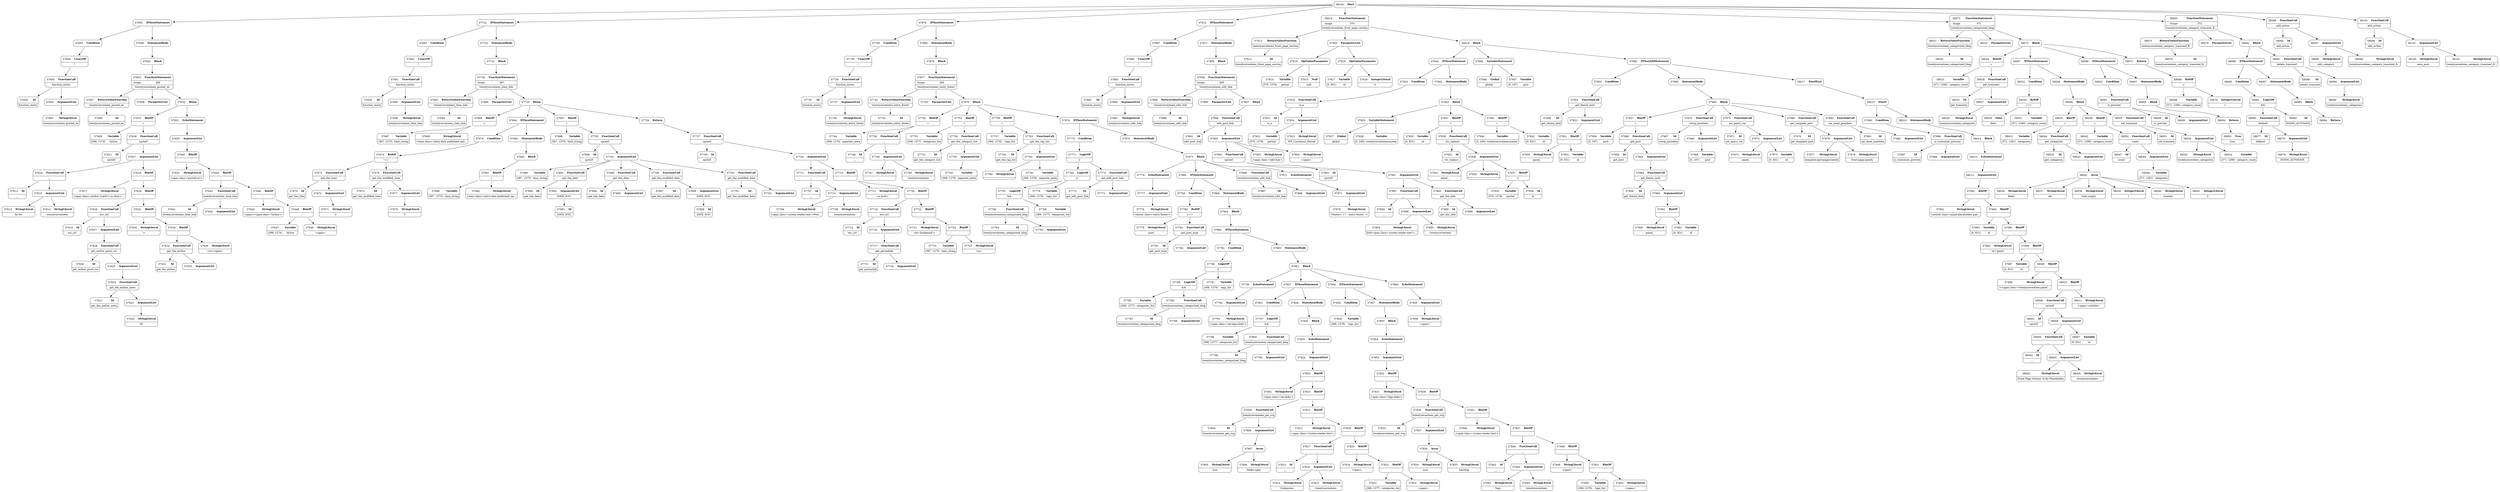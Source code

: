 digraph ast {
node [shape=none];
57600 [label=<<TABLE border='1' cellspacing='0' cellpadding='10' style='rounded' ><TR><TD border='0'>57600</TD><TD border='0'><B>Id</B></TD></TR><HR/><TR><TD border='0' cellpadding='5' colspan='2'>function_exists</TD></TR></TABLE>>];
57601 [label=<<TABLE border='1' cellspacing='0' cellpadding='10' style='rounded' ><TR><TD border='0'>57601</TD><TD border='0'><B>StringLiteral</B></TD></TR><HR/><TR><TD border='0' cellpadding='5' colspan='2'>twentyseventeen_posted_on</TD></TR></TABLE>>];
57602 [label=<<TABLE border='1' cellspacing='0' cellpadding='10' style='rounded' ><TR><TD border='0'>57602</TD><TD border='0'><B>ArgumentList</B></TD></TR></TABLE>>];
57602 -> 57601 [weight=2];
57603 [label=<<TABLE border='1' cellspacing='0' cellpadding='10' style='rounded' ><TR><TD border='0'>57603</TD><TD border='0'><B>FunctionCall</B></TD></TR><HR/><TR><TD border='0' cellpadding='5' colspan='2'>function_exists</TD></TR></TABLE>>];
57603 -> 57600 [weight=2];
57603 -> 57602 [weight=2];
57604 [label=<<TABLE border='1' cellspacing='0' cellpadding='10' style='rounded' ><TR><TD border='0'>57604</TD><TD border='0'><B>UnaryOP</B></TD></TR><HR/><TR><TD border='0' cellpadding='5' colspan='2'>!</TD></TR></TABLE>>];
57604 -> 57603 [weight=2];
57605 [label=<<TABLE border='1' cellspacing='0' cellpadding='10' style='rounded' ><TR><TD border='0'>57605</TD><TD border='0'><B>Condition</B></TD></TR></TABLE>>];
57605 -> 57604 [weight=2];
57606 [label=<<TABLE border='1' cellspacing='0' cellpadding='10' style='rounded' ><TR><TD border='0'>57606</TD><TD border='0'><B>Id</B></TD></TR><HR/><TR><TD border='0' cellpadding='5' colspan='2'>twentyseventeen_posted_on</TD></TR></TABLE>>];
57607 [label=<<TABLE border='1' cellspacing='0' cellpadding='10' style='rounded' ><TR><TD border='0'>57607</TD><TD border='0'><B>ReturnValueFunction</B></TD></TR><HR/><TR><TD border='0' cellpadding='5' colspan='2'>twentyseventeen_posted_on</TD></TR></TABLE>>];
57607 -> 57606 [weight=2];
57608 [label=<<TABLE border='1' cellspacing='0' cellpadding='10' style='rounded' ><TR><TD border='0'>57608</TD><TD border='0'><B>ParameterList</B></TD></TR></TABLE>>];
57609 [label=<<TABLE border='1' cellspacing='0' cellpadding='10' style='rounded' ><TR><TD border='0'>57609</TD><TD border='0'><B>Variable</B></TD></TR><HR/><TR><TD border='0' cellpadding='5'>(366, 1274)</TD><TD border='0' cellpadding='5'>byline</TD></TR></TABLE>>];
57610 [label=<<TABLE border='1' cellspacing='0' cellpadding='10' style='rounded' ><TR><TD border='0'>57610</TD><TD border='0'><B>BinOP</B></TD></TR><HR/><TR><TD border='0' cellpadding='5' colspan='2'>=</TD></TR></TABLE>>];
57610 -> 57609 [weight=2];
57610 -> 57638 [weight=2];
57611 [label=<<TABLE border='1' cellspacing='0' cellpadding='10' style='rounded' ><TR><TD border='0'>57611</TD><TD border='0'><B>Id</B></TD></TR><HR/><TR><TD border='0' cellpadding='5' colspan='2'>sprintf</TD></TR></TABLE>>];
57612 [label=<<TABLE border='1' cellspacing='0' cellpadding='10' style='rounded' ><TR><TD border='0'>57612</TD><TD border='0'><B>Id</B></TD></TR><HR/><TR><TD border='0' cellpadding='5' colspan='2'>__</TD></TR></TABLE>>];
57613 [label=<<TABLE border='1' cellspacing='0' cellpadding='10' style='rounded' ><TR><TD border='0'>57613</TD><TD border='0'><B>StringLiteral</B></TD></TR><HR/><TR><TD border='0' cellpadding='5' colspan='2'>by %s</TD></TR></TABLE>>];
57614 [label=<<TABLE border='1' cellspacing='0' cellpadding='10' style='rounded' ><TR><TD border='0'>57614</TD><TD border='0'><B>StringLiteral</B></TD></TR><HR/><TR><TD border='0' cellpadding='5' colspan='2'>twentyseventeen</TD></TR></TABLE>>];
57615 [label=<<TABLE border='1' cellspacing='0' cellpadding='10' style='rounded' ><TR><TD border='0'>57615</TD><TD border='0'><B>ArgumentList</B></TD></TR></TABLE>>];
57615 -> 57613 [weight=2];
57615 -> 57614 [weight=2];
57616 [label=<<TABLE border='1' cellspacing='0' cellpadding='10' style='rounded' ><TR><TD border='0'>57616</TD><TD border='0'><B>FunctionCall</B></TD></TR><HR/><TR><TD border='0' cellpadding='5' colspan='2'>__</TD></TR></TABLE>>];
57616 -> 57612 [weight=2];
57616 -> 57615 [weight=2];
57617 [label=<<TABLE border='1' cellspacing='0' cellpadding='10' style='rounded' ><TR><TD border='0'>57617</TD><TD border='0'><B>StringLiteral</B></TD></TR><HR/><TR><TD border='0' cellpadding='5' colspan='2'>&lt;span class='author vcard'&gt;&lt;a class='...</TD></TR></TABLE>>];
57618 [label=<<TABLE border='1' cellspacing='0' cellpadding='10' style='rounded' ><TR><TD border='0'>57618</TD><TD border='0'><B>BinOP</B></TD></TR><HR/><TR><TD border='0' cellpadding='5' colspan='2'>.</TD></TR></TABLE>>];
57618 -> 57617 [weight=2];
57618 -> 57629 [weight=2];
57619 [label=<<TABLE border='1' cellspacing='0' cellpadding='10' style='rounded' ><TR><TD border='0'>57619</TD><TD border='0'><B>Id</B></TD></TR><HR/><TR><TD border='0' cellpadding='5' colspan='2'>esc_url</TD></TR></TABLE>>];
57620 [label=<<TABLE border='1' cellspacing='0' cellpadding='10' style='rounded' ><TR><TD border='0'>57620</TD><TD border='0'><B>Id</B></TD></TR><HR/><TR><TD border='0' cellpadding='5' colspan='2'>get_author_posts_url</TD></TR></TABLE>>];
57621 [label=<<TABLE border='1' cellspacing='0' cellpadding='10' style='rounded' ><TR><TD border='0'>57621</TD><TD border='0'><B>Id</B></TD></TR><HR/><TR><TD border='0' cellpadding='5' colspan='2'>get_the_author_meta</TD></TR></TABLE>>];
57622 [label=<<TABLE border='1' cellspacing='0' cellpadding='10' style='rounded' ><TR><TD border='0'>57622</TD><TD border='0'><B>StringLiteral</B></TD></TR><HR/><TR><TD border='0' cellpadding='5' colspan='2'>ID</TD></TR></TABLE>>];
57623 [label=<<TABLE border='1' cellspacing='0' cellpadding='10' style='rounded' ><TR><TD border='0'>57623</TD><TD border='0'><B>ArgumentList</B></TD></TR></TABLE>>];
57623 -> 57622 [weight=2];
57624 [label=<<TABLE border='1' cellspacing='0' cellpadding='10' style='rounded' ><TR><TD border='0'>57624</TD><TD border='0'><B>FunctionCall</B></TD></TR><HR/><TR><TD border='0' cellpadding='5' colspan='2'>get_the_author_meta</TD></TR></TABLE>>];
57624 -> 57621 [weight=2];
57624 -> 57623 [weight=2];
57625 [label=<<TABLE border='1' cellspacing='0' cellpadding='10' style='rounded' ><TR><TD border='0'>57625</TD><TD border='0'><B>ArgumentList</B></TD></TR></TABLE>>];
57625 -> 57624 [weight=2];
57626 [label=<<TABLE border='1' cellspacing='0' cellpadding='10' style='rounded' ><TR><TD border='0'>57626</TD><TD border='0'><B>FunctionCall</B></TD></TR><HR/><TR><TD border='0' cellpadding='5' colspan='2'>get_author_posts_url</TD></TR></TABLE>>];
57626 -> 57620 [weight=2];
57626 -> 57625 [weight=2];
57627 [label=<<TABLE border='1' cellspacing='0' cellpadding='10' style='rounded' ><TR><TD border='0'>57627</TD><TD border='0'><B>ArgumentList</B></TD></TR></TABLE>>];
57627 -> 57626 [weight=2];
57628 [label=<<TABLE border='1' cellspacing='0' cellpadding='10' style='rounded' ><TR><TD border='0'>57628</TD><TD border='0'><B>FunctionCall</B></TD></TR><HR/><TR><TD border='0' cellpadding='5' colspan='2'>esc_url</TD></TR></TABLE>>];
57628 -> 57619 [weight=2];
57628 -> 57627 [weight=2];
57629 [label=<<TABLE border='1' cellspacing='0' cellpadding='10' style='rounded' ><TR><TD border='0'>57629</TD><TD border='0'><B>BinOP</B></TD></TR><HR/><TR><TD border='0' cellpadding='5' colspan='2'>.</TD></TR></TABLE>>];
57629 -> 57628 [weight=2];
57629 -> 57631 [weight=2];
57630 [label=<<TABLE border='1' cellspacing='0' cellpadding='10' style='rounded' ><TR><TD border='0'>57630</TD><TD border='0'><B>StringLiteral</B></TD></TR><HR/><TR><TD border='0' cellpadding='5' colspan='2'>'&gt;</TD></TR></TABLE>>];
57631 [label=<<TABLE border='1' cellspacing='0' cellpadding='10' style='rounded' ><TR><TD border='0'>57631</TD><TD border='0'><B>BinOP</B></TD></TR><HR/><TR><TD border='0' cellpadding='5' colspan='2'>.</TD></TR></TABLE>>];
57631 -> 57630 [weight=2];
57631 -> 57635 [weight=2];
57632 [label=<<TABLE border='1' cellspacing='0' cellpadding='10' style='rounded' ><TR><TD border='0'>57632</TD><TD border='0'><B>Id</B></TD></TR><HR/><TR><TD border='0' cellpadding='5' colspan='2'>get_the_author</TD></TR></TABLE>>];
57633 [label=<<TABLE border='1' cellspacing='0' cellpadding='10' style='rounded' ><TR><TD border='0'>57633</TD><TD border='0'><B>ArgumentList</B></TD></TR></TABLE>>];
57634 [label=<<TABLE border='1' cellspacing='0' cellpadding='10' style='rounded' ><TR><TD border='0'>57634</TD><TD border='0'><B>FunctionCall</B></TD></TR><HR/><TR><TD border='0' cellpadding='5' colspan='2'>get_the_author</TD></TR></TABLE>>];
57634 -> 57632 [weight=2];
57634 -> 57633 [weight=2];
57635 [label=<<TABLE border='1' cellspacing='0' cellpadding='10' style='rounded' ><TR><TD border='0'>57635</TD><TD border='0'><B>BinOP</B></TD></TR><HR/><TR><TD border='0' cellpadding='5' colspan='2'>.</TD></TR></TABLE>>];
57635 -> 57634 [weight=2];
57635 -> 57636 [weight=2];
57636 [label=<<TABLE border='1' cellspacing='0' cellpadding='10' style='rounded' ><TR><TD border='0'>57636</TD><TD border='0'><B>StringLiteral</B></TD></TR><HR/><TR><TD border='0' cellpadding='5' colspan='2'>&lt;a&gt;&lt;span&gt;</TD></TR></TABLE>>];
57637 [label=<<TABLE border='1' cellspacing='0' cellpadding='10' style='rounded' ><TR><TD border='0'>57637</TD><TD border='0'><B>ArgumentList</B></TD></TR></TABLE>>];
57637 -> 57616 [weight=2];
57637 -> 57618 [weight=2];
57638 [label=<<TABLE border='1' cellspacing='0' cellpadding='10' style='rounded' ><TR><TD border='0'>57638</TD><TD border='0'><B>FunctionCall</B></TD></TR><HR/><TR><TD border='0' cellpadding='5' colspan='2'>sprintf</TD></TR></TABLE>>];
57638 -> 57611 [weight=2];
57638 -> 57637 [weight=2];
57639 [label=<<TABLE border='1' cellspacing='0' cellpadding='10' style='rounded' ><TR><TD border='0'>57639</TD><TD border='0'><B>StringLiteral</B></TD></TR><HR/><TR><TD border='0' cellpadding='5' colspan='2'>&lt;span class='posted-on'&gt;</TD></TR></TABLE>>];
57640 [label=<<TABLE border='1' cellspacing='0' cellpadding='10' style='rounded' ><TR><TD border='0'>57640</TD><TD border='0'><B>BinOP</B></TD></TR><HR/><TR><TD border='0' cellpadding='5' colspan='2'>.</TD></TR></TABLE>>];
57640 -> 57639 [weight=2];
57640 -> 57644 [weight=2];
57641 [label=<<TABLE border='1' cellspacing='0' cellpadding='10' style='rounded' ><TR><TD border='0'>57641</TD><TD border='0'><B>Id</B></TD></TR><HR/><TR><TD border='0' cellpadding='5' colspan='2'>twentyseventeen_time_link</TD></TR></TABLE>>];
57642 [label=<<TABLE border='1' cellspacing='0' cellpadding='10' style='rounded' ><TR><TD border='0'>57642</TD><TD border='0'><B>ArgumentList</B></TD></TR></TABLE>>];
57643 [label=<<TABLE border='1' cellspacing='0' cellpadding='10' style='rounded' ><TR><TD border='0'>57643</TD><TD border='0'><B>FunctionCall</B></TD></TR><HR/><TR><TD border='0' cellpadding='5' colspan='2'>twentyseventeen_time_link</TD></TR></TABLE>>];
57643 -> 57641 [weight=2];
57643 -> 57642 [weight=2];
57644 [label=<<TABLE border='1' cellspacing='0' cellpadding='10' style='rounded' ><TR><TD border='0'>57644</TD><TD border='0'><B>BinOP</B></TD></TR><HR/><TR><TD border='0' cellpadding='5' colspan='2'>.</TD></TR></TABLE>>];
57644 -> 57643 [weight=2];
57644 -> 57646 [weight=2];
57645 [label=<<TABLE border='1' cellspacing='0' cellpadding='10' style='rounded' ><TR><TD border='0'>57645</TD><TD border='0'><B>StringLiteral</B></TD></TR><HR/><TR><TD border='0' cellpadding='5' colspan='2'>&lt;span&gt;&lt;span class='byline'&gt; </TD></TR></TABLE>>];
57646 [label=<<TABLE border='1' cellspacing='0' cellpadding='10' style='rounded' ><TR><TD border='0'>57646</TD><TD border='0'><B>BinOP</B></TD></TR><HR/><TR><TD border='0' cellpadding='5' colspan='2'>.</TD></TR></TABLE>>];
57646 -> 57645 [weight=2];
57646 -> 57648 [weight=2];
57647 [label=<<TABLE border='1' cellspacing='0' cellpadding='10' style='rounded' ><TR><TD border='0'>57647</TD><TD border='0'><B>Variable</B></TD></TR><HR/><TR><TD border='0' cellpadding='5'>(366, 1274)</TD><TD border='0' cellpadding='5'>byline</TD></TR></TABLE>>];
57648 [label=<<TABLE border='1' cellspacing='0' cellpadding='10' style='rounded' ><TR><TD border='0'>57648</TD><TD border='0'><B>BinOP</B></TD></TR><HR/><TR><TD border='0' cellpadding='5' colspan='2'>.</TD></TR></TABLE>>];
57648 -> 57647 [weight=2];
57648 -> 57649 [weight=2];
57649 [label=<<TABLE border='1' cellspacing='0' cellpadding='10' style='rounded' ><TR><TD border='0'>57649</TD><TD border='0'><B>StringLiteral</B></TD></TR><HR/><TR><TD border='0' cellpadding='5' colspan='2'>&lt;span&gt;</TD></TR></TABLE>>];
57650 [label=<<TABLE border='1' cellspacing='0' cellpadding='10' style='rounded' ><TR><TD border='0'>57650</TD><TD border='0'><B>ArgumentList</B></TD></TR></TABLE>>];
57650 -> 57640 [weight=2];
57651 [label=<<TABLE border='1' cellspacing='0' cellpadding='10' style='rounded' ><TR><TD border='0'>57651</TD><TD border='0'><B>EchoStatement</B></TD></TR></TABLE>>];
57651 -> 57650 [weight=2];
57652 [label=<<TABLE border='1' cellspacing='0' cellpadding='10' style='rounded' ><TR><TD border='0'>57652</TD><TD border='0'><B>Block</B></TD></TR></TABLE>>];
57652 -> 57610 [weight=2];
57652 -> 57651 [weight=2];
57653 [label=<<TABLE border='1' cellspacing='0' cellpadding='10' style='rounded' ><TR><TD border='0'>57653</TD><TD border='0'><B>FunctionStatement</B></TD></TR><HR/><TR><TD border='0' cellpadding='5'>Scope</TD><TD border='0' cellpadding='5'>366</TD></TR><HR/><TR><TD border='0' cellpadding='5' colspan='2'>twentyseventeen_posted_on</TD></TR></TABLE>>];
57653 -> 57607 [weight=2];
57653 -> 57608 [weight=2];
57653 -> 57652 [weight=2];
57654 [label=<<TABLE border='1' cellspacing='0' cellpadding='10' style='rounded' ><TR><TD border='0'>57654</TD><TD border='0'><B>Block</B></TD></TR></TABLE>>];
57654 -> 57653 [weight=2];
57655 [label=<<TABLE border='1' cellspacing='0' cellpadding='10' style='rounded' ><TR><TD border='0'>57655</TD><TD border='0'><B>IfThenStatement</B></TD></TR></TABLE>>];
57655 -> 57605 [weight=2];
57655 -> 57656 [weight=2];
57656 [label=<<TABLE border='1' cellspacing='0' cellpadding='10' style='rounded' ><TR><TD border='0'>57656</TD><TD border='0'><B>StatementBody</B></TD></TR></TABLE>>];
57656 -> 57654 [weight=2];
57658 [label=<<TABLE border='1' cellspacing='0' cellpadding='10' style='rounded' ><TR><TD border='0'>57658</TD><TD border='0'><B>Id</B></TD></TR><HR/><TR><TD border='0' cellpadding='5' colspan='2'>function_exists</TD></TR></TABLE>>];
57659 [label=<<TABLE border='1' cellspacing='0' cellpadding='10' style='rounded' ><TR><TD border='0'>57659</TD><TD border='0'><B>StringLiteral</B></TD></TR><HR/><TR><TD border='0' cellpadding='5' colspan='2'>twentyseventeen_time_link</TD></TR></TABLE>>];
57660 [label=<<TABLE border='1' cellspacing='0' cellpadding='10' style='rounded' ><TR><TD border='0'>57660</TD><TD border='0'><B>ArgumentList</B></TD></TR></TABLE>>];
57660 -> 57659 [weight=2];
57661 [label=<<TABLE border='1' cellspacing='0' cellpadding='10' style='rounded' ><TR><TD border='0'>57661</TD><TD border='0'><B>FunctionCall</B></TD></TR><HR/><TR><TD border='0' cellpadding='5' colspan='2'>function_exists</TD></TR></TABLE>>];
57661 -> 57658 [weight=2];
57661 -> 57660 [weight=2];
57662 [label=<<TABLE border='1' cellspacing='0' cellpadding='10' style='rounded' ><TR><TD border='0'>57662</TD><TD border='0'><B>UnaryOP</B></TD></TR><HR/><TR><TD border='0' cellpadding='5' colspan='2'>!</TD></TR></TABLE>>];
57662 -> 57661 [weight=2];
57663 [label=<<TABLE border='1' cellspacing='0' cellpadding='10' style='rounded' ><TR><TD border='0'>57663</TD><TD border='0'><B>Condition</B></TD></TR></TABLE>>];
57663 -> 57662 [weight=2];
57664 [label=<<TABLE border='1' cellspacing='0' cellpadding='10' style='rounded' ><TR><TD border='0'>57664</TD><TD border='0'><B>Id</B></TD></TR><HR/><TR><TD border='0' cellpadding='5' colspan='2'>twentyseventeen_time_link</TD></TR></TABLE>>];
57665 [label=<<TABLE border='1' cellspacing='0' cellpadding='10' style='rounded' ><TR><TD border='0'>57665</TD><TD border='0'><B>ReturnValueFunction</B></TD></TR><HR/><TR><TD border='0' cellpadding='5' colspan='2'>twentyseventeen_time_link</TD></TR></TABLE>>];
57665 -> 57664 [weight=2];
57666 [label=<<TABLE border='1' cellspacing='0' cellpadding='10' style='rounded' ><TR><TD border='0'>57666</TD><TD border='0'><B>ParameterList</B></TD></TR></TABLE>>];
57667 [label=<<TABLE border='1' cellspacing='0' cellpadding='10' style='rounded' ><TR><TD border='0'>57667</TD><TD border='0'><B>Variable</B></TD></TR><HR/><TR><TD border='0' cellpadding='5'>(367, 1275)</TD><TD border='0' cellpadding='5'>time_string</TD></TR></TABLE>>];
57668 [label=<<TABLE border='1' cellspacing='0' cellpadding='10' style='rounded' ><TR><TD border='0'>57668</TD><TD border='0'><B>BinOP</B></TD></TR><HR/><TR><TD border='0' cellpadding='5' colspan='2'>=</TD></TR></TABLE>>];
57668 -> 57667 [weight=2];
57668 -> 57669 [weight=2];
57669 [label=<<TABLE border='1' cellspacing='0' cellpadding='10' style='rounded' ><TR><TD border='0'>57669</TD><TD border='0'><B>StringLiteral</B></TD></TR><HR/><TR><TD border='0' cellpadding='5' colspan='2'>&lt;time class='entry-date published upd...</TD></TR></TABLE>>];
57670 [label=<<TABLE border='1' cellspacing='0' cellpadding='10' style='rounded' ><TR><TD border='0'>57670</TD><TD border='0'><B>Id</B></TD></TR><HR/><TR><TD border='0' cellpadding='5' colspan='2'>get_the_time</TD></TR></TABLE>>];
57671 [label=<<TABLE border='1' cellspacing='0' cellpadding='10' style='rounded' ><TR><TD border='0'>57671</TD><TD border='0'><B>StringLiteral</B></TD></TR><HR/><TR><TD border='0' cellpadding='5' colspan='2'>U</TD></TR></TABLE>>];
57672 [label=<<TABLE border='1' cellspacing='0' cellpadding='10' style='rounded' ><TR><TD border='0'>57672</TD><TD border='0'><B>ArgumentList</B></TD></TR></TABLE>>];
57672 -> 57671 [weight=2];
57673 [label=<<TABLE border='1' cellspacing='0' cellpadding='10' style='rounded' ><TR><TD border='0'>57673</TD><TD border='0'><B>FunctionCall</B></TD></TR><HR/><TR><TD border='0' cellpadding='5' colspan='2'>get_the_time</TD></TR></TABLE>>];
57673 -> 57670 [weight=2];
57673 -> 57672 [weight=2];
57674 [label=<<TABLE border='1' cellspacing='0' cellpadding='10' style='rounded' ><TR><TD border='0'>57674</TD><TD border='0'><B>RelOP</B></TD></TR><HR/><TR><TD border='0' cellpadding='5' colspan='2'>!==</TD></TR></TABLE>>];
57674 -> 57673 [weight=2];
57674 -> 57678 [weight=2];
57675 [label=<<TABLE border='1' cellspacing='0' cellpadding='10' style='rounded' ><TR><TD border='0'>57675</TD><TD border='0'><B>Id</B></TD></TR><HR/><TR><TD border='0' cellpadding='5' colspan='2'>get_the_modified_time</TD></TR></TABLE>>];
57676 [label=<<TABLE border='1' cellspacing='0' cellpadding='10' style='rounded' ><TR><TD border='0'>57676</TD><TD border='0'><B>StringLiteral</B></TD></TR><HR/><TR><TD border='0' cellpadding='5' colspan='2'>U</TD></TR></TABLE>>];
57677 [label=<<TABLE border='1' cellspacing='0' cellpadding='10' style='rounded' ><TR><TD border='0'>57677</TD><TD border='0'><B>ArgumentList</B></TD></TR></TABLE>>];
57677 -> 57676 [weight=2];
57678 [label=<<TABLE border='1' cellspacing='0' cellpadding='10' style='rounded' ><TR><TD border='0'>57678</TD><TD border='0'><B>FunctionCall</B></TD></TR><HR/><TR><TD border='0' cellpadding='5' colspan='2'>get_the_modified_time</TD></TR></TABLE>>];
57678 -> 57675 [weight=2];
57678 -> 57677 [weight=2];
57679 [label=<<TABLE border='1' cellspacing='0' cellpadding='10' style='rounded' ><TR><TD border='0'>57679</TD><TD border='0'><B>Condition</B></TD></TR></TABLE>>];
57679 -> 57674 [weight=2];
57680 [label=<<TABLE border='1' cellspacing='0' cellpadding='10' style='rounded' ><TR><TD border='0'>57680</TD><TD border='0'><B>Variable</B></TD></TR><HR/><TR><TD border='0' cellpadding='5'>(367, 1275)</TD><TD border='0' cellpadding='5'>time_string</TD></TR></TABLE>>];
57681 [label=<<TABLE border='1' cellspacing='0' cellpadding='10' style='rounded' ><TR><TD border='0'>57681</TD><TD border='0'><B>BinOP</B></TD></TR><HR/><TR><TD border='0' cellpadding='5' colspan='2'>=</TD></TR></TABLE>>];
57681 -> 57680 [weight=2];
57681 -> 57682 [weight=2];
57682 [label=<<TABLE border='1' cellspacing='0' cellpadding='10' style='rounded' ><TR><TD border='0'>57682</TD><TD border='0'><B>StringLiteral</B></TD></TR><HR/><TR><TD border='0' cellpadding='5' colspan='2'>&lt;time class='entry-date published' da...</TD></TR></TABLE>>];
57683 [label=<<TABLE border='1' cellspacing='0' cellpadding='10' style='rounded' ><TR><TD border='0'>57683</TD><TD border='0'><B>Block</B></TD></TR></TABLE>>];
57683 -> 57681 [weight=2];
57684 [label=<<TABLE border='1' cellspacing='0' cellpadding='10' style='rounded' ><TR><TD border='0'>57684</TD><TD border='0'><B>IfThenStatement</B></TD></TR></TABLE>>];
57684 -> 57679 [weight=2];
57684 -> 57685 [weight=2];
57685 [label=<<TABLE border='1' cellspacing='0' cellpadding='10' style='rounded' ><TR><TD border='0'>57685</TD><TD border='0'><B>StatementBody</B></TD></TR></TABLE>>];
57685 -> 57683 [weight=2];
57686 [label=<<TABLE border='1' cellspacing='0' cellpadding='10' style='rounded' ><TR><TD border='0'>57686</TD><TD border='0'><B>Variable</B></TD></TR><HR/><TR><TD border='0' cellpadding='5'>(367, 1275)</TD><TD border='0' cellpadding='5'>time_string</TD></TR></TABLE>>];
57687 [label=<<TABLE border='1' cellspacing='0' cellpadding='10' style='rounded' ><TR><TD border='0'>57687</TD><TD border='0'><B>BinOP</B></TD></TR><HR/><TR><TD border='0' cellpadding='5' colspan='2'>=</TD></TR></TABLE>>];
57687 -> 57686 [weight=2];
57687 -> 57705 [weight=2];
57688 [label=<<TABLE border='1' cellspacing='0' cellpadding='10' style='rounded' ><TR><TD border='0'>57688</TD><TD border='0'><B>Id</B></TD></TR><HR/><TR><TD border='0' cellpadding='5' colspan='2'>sprintf</TD></TR></TABLE>>];
57689 [label=<<TABLE border='1' cellspacing='0' cellpadding='10' style='rounded' ><TR><TD border='0'>57689</TD><TD border='0'><B>Variable</B></TD></TR><HR/><TR><TD border='0' cellpadding='5'>(367, 1275)</TD><TD border='0' cellpadding='5'>time_string</TD></TR></TABLE>>];
57690 [label=<<TABLE border='1' cellspacing='0' cellpadding='10' style='rounded' ><TR><TD border='0'>57690</TD><TD border='0'><B>Id</B></TD></TR><HR/><TR><TD border='0' cellpadding='5' colspan='2'>get_the_date</TD></TR></TABLE>>];
57691 [label=<<TABLE border='1' cellspacing='0' cellpadding='10' style='rounded' ><TR><TD border='0'>57691</TD><TD border='0'><B>Id</B></TD></TR><HR/><TR><TD border='0' cellpadding='5' colspan='2'>DATE_W3C</TD></TR></TABLE>>];
57692 [label=<<TABLE border='1' cellspacing='0' cellpadding='10' style='rounded' ><TR><TD border='0'>57692</TD><TD border='0'><B>ArgumentList</B></TD></TR><HR/><TR><TD border='0' cellpadding='5' colspan='2'>DATE_W3C</TD></TR></TABLE>>];
57692 -> 57691 [weight=2];
57693 [label=<<TABLE border='1' cellspacing='0' cellpadding='10' style='rounded' ><TR><TD border='0'>57693</TD><TD border='0'><B>FunctionCall</B></TD></TR><HR/><TR><TD border='0' cellpadding='5' colspan='2'>get_the_date</TD></TR></TABLE>>];
57693 -> 57690 [weight=2];
57693 -> 57692 [weight=2];
57694 [label=<<TABLE border='1' cellspacing='0' cellpadding='10' style='rounded' ><TR><TD border='0'>57694</TD><TD border='0'><B>Id</B></TD></TR><HR/><TR><TD border='0' cellpadding='5' colspan='2'>get_the_date</TD></TR></TABLE>>];
57695 [label=<<TABLE border='1' cellspacing='0' cellpadding='10' style='rounded' ><TR><TD border='0'>57695</TD><TD border='0'><B>ArgumentList</B></TD></TR></TABLE>>];
57696 [label=<<TABLE border='1' cellspacing='0' cellpadding='10' style='rounded' ><TR><TD border='0'>57696</TD><TD border='0'><B>FunctionCall</B></TD></TR><HR/><TR><TD border='0' cellpadding='5' colspan='2'>get_the_date</TD></TR></TABLE>>];
57696 -> 57694 [weight=2];
57696 -> 57695 [weight=2];
57697 [label=<<TABLE border='1' cellspacing='0' cellpadding='10' style='rounded' ><TR><TD border='0'>57697</TD><TD border='0'><B>Id</B></TD></TR><HR/><TR><TD border='0' cellpadding='5' colspan='2'>get_the_modified_date</TD></TR></TABLE>>];
57698 [label=<<TABLE border='1' cellspacing='0' cellpadding='10' style='rounded' ><TR><TD border='0'>57698</TD><TD border='0'><B>Id</B></TD></TR><HR/><TR><TD border='0' cellpadding='5' colspan='2'>DATE_W3C</TD></TR></TABLE>>];
57699 [label=<<TABLE border='1' cellspacing='0' cellpadding='10' style='rounded' ><TR><TD border='0'>57699</TD><TD border='0'><B>ArgumentList</B></TD></TR><HR/><TR><TD border='0' cellpadding='5' colspan='2'>DATE_W3C</TD></TR></TABLE>>];
57699 -> 57698 [weight=2];
57700 [label=<<TABLE border='1' cellspacing='0' cellpadding='10' style='rounded' ><TR><TD border='0'>57700</TD><TD border='0'><B>FunctionCall</B></TD></TR><HR/><TR><TD border='0' cellpadding='5' colspan='2'>get_the_modified_date</TD></TR></TABLE>>];
57700 -> 57697 [weight=2];
57700 -> 57699 [weight=2];
57701 [label=<<TABLE border='1' cellspacing='0' cellpadding='10' style='rounded' ><TR><TD border='0'>57701</TD><TD border='0'><B>Id</B></TD></TR><HR/><TR><TD border='0' cellpadding='5' colspan='2'>get_the_modified_date</TD></TR></TABLE>>];
57702 [label=<<TABLE border='1' cellspacing='0' cellpadding='10' style='rounded' ><TR><TD border='0'>57702</TD><TD border='0'><B>ArgumentList</B></TD></TR></TABLE>>];
57703 [label=<<TABLE border='1' cellspacing='0' cellpadding='10' style='rounded' ><TR><TD border='0'>57703</TD><TD border='0'><B>FunctionCall</B></TD></TR><HR/><TR><TD border='0' cellpadding='5' colspan='2'>get_the_modified_date</TD></TR></TABLE>>];
57703 -> 57701 [weight=2];
57703 -> 57702 [weight=2];
57704 [label=<<TABLE border='1' cellspacing='0' cellpadding='10' style='rounded' ><TR><TD border='0'>57704</TD><TD border='0'><B>ArgumentList</B></TD></TR></TABLE>>];
57704 -> 57689 [weight=2];
57704 -> 57693 [weight=2];
57704 -> 57696 [weight=2];
57704 -> 57700 [weight=2];
57704 -> 57703 [weight=2];
57705 [label=<<TABLE border='1' cellspacing='0' cellpadding='10' style='rounded' ><TR><TD border='0'>57705</TD><TD border='0'><B>FunctionCall</B></TD></TR><HR/><TR><TD border='0' cellpadding='5' colspan='2'>sprintf</TD></TR></TABLE>>];
57705 -> 57688 [weight=2];
57705 -> 57704 [weight=2];
57706 [label=<<TABLE border='1' cellspacing='0' cellpadding='10' style='rounded' ><TR><TD border='0'>57706</TD><TD border='0'><B>Id</B></TD></TR><HR/><TR><TD border='0' cellpadding='5' colspan='2'>sprintf</TD></TR></TABLE>>];
57707 [label=<<TABLE border='1' cellspacing='0' cellpadding='10' style='rounded' ><TR><TD border='0'>57707</TD><TD border='0'><B>Id</B></TD></TR><HR/><TR><TD border='0' cellpadding='5' colspan='2'>__</TD></TR></TABLE>>];
57708 [label=<<TABLE border='1' cellspacing='0' cellpadding='10' style='rounded' ><TR><TD border='0'>57708</TD><TD border='0'><B>StringLiteral</B></TD></TR><HR/><TR><TD border='0' cellpadding='5' colspan='2'>&lt;span class='screen-reader-text'&gt;Post...</TD></TR></TABLE>>];
57709 [label=<<TABLE border='1' cellspacing='0' cellpadding='10' style='rounded' ><TR><TD border='0'>57709</TD><TD border='0'><B>StringLiteral</B></TD></TR><HR/><TR><TD border='0' cellpadding='5' colspan='2'>twentyseventeen</TD></TR></TABLE>>];
57710 [label=<<TABLE border='1' cellspacing='0' cellpadding='10' style='rounded' ><TR><TD border='0'>57710</TD><TD border='0'><B>ArgumentList</B></TD></TR></TABLE>>];
57710 -> 57708 [weight=2];
57710 -> 57709 [weight=2];
57711 [label=<<TABLE border='1' cellspacing='0' cellpadding='10' style='rounded' ><TR><TD border='0'>57711</TD><TD border='0'><B>FunctionCall</B></TD></TR><HR/><TR><TD border='0' cellpadding='5' colspan='2'>__</TD></TR></TABLE>>];
57711 -> 57707 [weight=2];
57711 -> 57710 [weight=2];
57712 [label=<<TABLE border='1' cellspacing='0' cellpadding='10' style='rounded' ><TR><TD border='0'>57712</TD><TD border='0'><B>StringLiteral</B></TD></TR><HR/><TR><TD border='0' cellpadding='5' colspan='2'>&lt;a href='</TD></TR></TABLE>>];
57713 [label=<<TABLE border='1' cellspacing='0' cellpadding='10' style='rounded' ><TR><TD border='0'>57713</TD><TD border='0'><B>BinOP</B></TD></TR><HR/><TR><TD border='0' cellpadding='5' colspan='2'>.</TD></TR></TABLE>>];
57713 -> 57712 [weight=2];
57713 -> 57720 [weight=2];
57714 [label=<<TABLE border='1' cellspacing='0' cellpadding='10' style='rounded' ><TR><TD border='0'>57714</TD><TD border='0'><B>Id</B></TD></TR><HR/><TR><TD border='0' cellpadding='5' colspan='2'>esc_url</TD></TR></TABLE>>];
57715 [label=<<TABLE border='1' cellspacing='0' cellpadding='10' style='rounded' ><TR><TD border='0'>57715</TD><TD border='0'><B>Id</B></TD></TR><HR/><TR><TD border='0' cellpadding='5' colspan='2'>get_permalink</TD></TR></TABLE>>];
57716 [label=<<TABLE border='1' cellspacing='0' cellpadding='10' style='rounded' ><TR><TD border='0'>57716</TD><TD border='0'><B>ArgumentList</B></TD></TR></TABLE>>];
57717 [label=<<TABLE border='1' cellspacing='0' cellpadding='10' style='rounded' ><TR><TD border='0'>57717</TD><TD border='0'><B>FunctionCall</B></TD></TR><HR/><TR><TD border='0' cellpadding='5' colspan='2'>get_permalink</TD></TR></TABLE>>];
57717 -> 57715 [weight=2];
57717 -> 57716 [weight=2];
57718 [label=<<TABLE border='1' cellspacing='0' cellpadding='10' style='rounded' ><TR><TD border='0'>57718</TD><TD border='0'><B>ArgumentList</B></TD></TR></TABLE>>];
57718 -> 57717 [weight=2];
57719 [label=<<TABLE border='1' cellspacing='0' cellpadding='10' style='rounded' ><TR><TD border='0'>57719</TD><TD border='0'><B>FunctionCall</B></TD></TR><HR/><TR><TD border='0' cellpadding='5' colspan='2'>esc_url</TD></TR></TABLE>>];
57719 -> 57714 [weight=2];
57719 -> 57718 [weight=2];
57720 [label=<<TABLE border='1' cellspacing='0' cellpadding='10' style='rounded' ><TR><TD border='0'>57720</TD><TD border='0'><B>BinOP</B></TD></TR><HR/><TR><TD border='0' cellpadding='5' colspan='2'>.</TD></TR></TABLE>>];
57720 -> 57719 [weight=2];
57720 -> 57722 [weight=2];
57721 [label=<<TABLE border='1' cellspacing='0' cellpadding='10' style='rounded' ><TR><TD border='0'>57721</TD><TD border='0'><B>StringLiteral</B></TD></TR><HR/><TR><TD border='0' cellpadding='5' colspan='2'>' rel='bookmark'&gt;</TD></TR></TABLE>>];
57722 [label=<<TABLE border='1' cellspacing='0' cellpadding='10' style='rounded' ><TR><TD border='0'>57722</TD><TD border='0'><B>BinOP</B></TD></TR><HR/><TR><TD border='0' cellpadding='5' colspan='2'>.</TD></TR></TABLE>>];
57722 -> 57721 [weight=2];
57722 -> 57724 [weight=2];
57723 [label=<<TABLE border='1' cellspacing='0' cellpadding='10' style='rounded' ><TR><TD border='0'>57723</TD><TD border='0'><B>Variable</B></TD></TR><HR/><TR><TD border='0' cellpadding='5'>(367, 1275)</TD><TD border='0' cellpadding='5'>time_string</TD></TR></TABLE>>];
57724 [label=<<TABLE border='1' cellspacing='0' cellpadding='10' style='rounded' ><TR><TD border='0'>57724</TD><TD border='0'><B>BinOP</B></TD></TR><HR/><TR><TD border='0' cellpadding='5' colspan='2'>.</TD></TR></TABLE>>];
57724 -> 57723 [weight=2];
57724 -> 57725 [weight=2];
57725 [label=<<TABLE border='1' cellspacing='0' cellpadding='10' style='rounded' ><TR><TD border='0'>57725</TD><TD border='0'><B>StringLiteral</B></TD></TR><HR/><TR><TD border='0' cellpadding='5' colspan='2'>&lt;a&gt;</TD></TR></TABLE>>];
57726 [label=<<TABLE border='1' cellspacing='0' cellpadding='10' style='rounded' ><TR><TD border='0'>57726</TD><TD border='0'><B>ArgumentList</B></TD></TR></TABLE>>];
57726 -> 57711 [weight=2];
57726 -> 57713 [weight=2];
57727 [label=<<TABLE border='1' cellspacing='0' cellpadding='10' style='rounded' ><TR><TD border='0'>57727</TD><TD border='0'><B>FunctionCall</B></TD></TR><HR/><TR><TD border='0' cellpadding='5' colspan='2'>sprintf</TD></TR></TABLE>>];
57727 -> 57706 [weight=2];
57727 -> 57726 [weight=2];
57728 [label=<<TABLE border='1' cellspacing='0' cellpadding='10' style='rounded' ><TR><TD border='0'>57728</TD><TD border='0'><B>Return</B></TD></TR></TABLE>>];
57728 -> 57727 [weight=2];
57729 [label=<<TABLE border='1' cellspacing='0' cellpadding='10' style='rounded' ><TR><TD border='0'>57729</TD><TD border='0'><B>Block</B></TD></TR></TABLE>>];
57729 -> 57668 [weight=2];
57729 -> 57684 [weight=2];
57729 -> 57687 [weight=2];
57729 -> 57728 [weight=2];
57730 [label=<<TABLE border='1' cellspacing='0' cellpadding='10' style='rounded' ><TR><TD border='0'>57730</TD><TD border='0'><B>FunctionStatement</B></TD></TR><HR/><TR><TD border='0' cellpadding='5'>Scope</TD><TD border='0' cellpadding='5'>367</TD></TR><HR/><TR><TD border='0' cellpadding='5' colspan='2'>twentyseventeen_time_link</TD></TR></TABLE>>];
57730 -> 57665 [weight=2];
57730 -> 57666 [weight=2];
57730 -> 57729 [weight=2];
57731 [label=<<TABLE border='1' cellspacing='0' cellpadding='10' style='rounded' ><TR><TD border='0'>57731</TD><TD border='0'><B>Block</B></TD></TR></TABLE>>];
57731 -> 57730 [weight=2];
57732 [label=<<TABLE border='1' cellspacing='0' cellpadding='10' style='rounded' ><TR><TD border='0'>57732</TD><TD border='0'><B>IfThenStatement</B></TD></TR></TABLE>>];
57732 -> 57663 [weight=2];
57732 -> 57733 [weight=2];
57733 [label=<<TABLE border='1' cellspacing='0' cellpadding='10' style='rounded' ><TR><TD border='0'>57733</TD><TD border='0'><B>StatementBody</B></TD></TR></TABLE>>];
57733 -> 57731 [weight=2];
57735 [label=<<TABLE border='1' cellspacing='0' cellpadding='10' style='rounded' ><TR><TD border='0'>57735</TD><TD border='0'><B>Id</B></TD></TR><HR/><TR><TD border='0' cellpadding='5' colspan='2'>function_exists</TD></TR></TABLE>>];
57736 [label=<<TABLE border='1' cellspacing='0' cellpadding='10' style='rounded' ><TR><TD border='0'>57736</TD><TD border='0'><B>StringLiteral</B></TD></TR><HR/><TR><TD border='0' cellpadding='5' colspan='2'>twentyseventeen_entry_footer</TD></TR></TABLE>>];
57737 [label=<<TABLE border='1' cellspacing='0' cellpadding='10' style='rounded' ><TR><TD border='0'>57737</TD><TD border='0'><B>ArgumentList</B></TD></TR></TABLE>>];
57737 -> 57736 [weight=2];
57738 [label=<<TABLE border='1' cellspacing='0' cellpadding='10' style='rounded' ><TR><TD border='0'>57738</TD><TD border='0'><B>FunctionCall</B></TD></TR><HR/><TR><TD border='0' cellpadding='5' colspan='2'>function_exists</TD></TR></TABLE>>];
57738 -> 57735 [weight=2];
57738 -> 57737 [weight=2];
57739 [label=<<TABLE border='1' cellspacing='0' cellpadding='10' style='rounded' ><TR><TD border='0'>57739</TD><TD border='0'><B>UnaryOP</B></TD></TR><HR/><TR><TD border='0' cellpadding='5' colspan='2'>!</TD></TR></TABLE>>];
57739 -> 57738 [weight=2];
57740 [label=<<TABLE border='1' cellspacing='0' cellpadding='10' style='rounded' ><TR><TD border='0'>57740</TD><TD border='0'><B>Condition</B></TD></TR></TABLE>>];
57740 -> 57739 [weight=2];
57741 [label=<<TABLE border='1' cellspacing='0' cellpadding='10' style='rounded' ><TR><TD border='0'>57741</TD><TD border='0'><B>Id</B></TD></TR><HR/><TR><TD border='0' cellpadding='5' colspan='2'>twentyseventeen_entry_footer</TD></TR></TABLE>>];
57742 [label=<<TABLE border='1' cellspacing='0' cellpadding='10' style='rounded' ><TR><TD border='0'>57742</TD><TD border='0'><B>ReturnValueFunction</B></TD></TR><HR/><TR><TD border='0' cellpadding='5' colspan='2'>twentyseventeen_entry_footer</TD></TR></TABLE>>];
57742 -> 57741 [weight=2];
57743 [label=<<TABLE border='1' cellspacing='0' cellpadding='10' style='rounded' ><TR><TD border='0'>57743</TD><TD border='0'><B>ParameterList</B></TD></TR></TABLE>>];
57744 [label=<<TABLE border='1' cellspacing='0' cellpadding='10' style='rounded' ><TR><TD border='0'>57744</TD><TD border='0'><B>Variable</B></TD></TR><HR/><TR><TD border='0' cellpadding='5'>(368, 1276)</TD><TD border='0' cellpadding='5'>separate_meta</TD></TR></TABLE>>];
57745 [label=<<TABLE border='1' cellspacing='0' cellpadding='10' style='rounded' ><TR><TD border='0'>57745</TD><TD border='0'><B>BinOP</B></TD></TR><HR/><TR><TD border='0' cellpadding='5' colspan='2'>=</TD></TR></TABLE>>];
57745 -> 57744 [weight=2];
57745 -> 57750 [weight=2];
57746 [label=<<TABLE border='1' cellspacing='0' cellpadding='10' style='rounded' ><TR><TD border='0'>57746</TD><TD border='0'><B>Id</B></TD></TR><HR/><TR><TD border='0' cellpadding='5' colspan='2'>__</TD></TR></TABLE>>];
57747 [label=<<TABLE border='1' cellspacing='0' cellpadding='10' style='rounded' ><TR><TD border='0'>57747</TD><TD border='0'><B>StringLiteral</B></TD></TR><HR/><TR><TD border='0' cellpadding='5' colspan='2'>, </TD></TR></TABLE>>];
57748 [label=<<TABLE border='1' cellspacing='0' cellpadding='10' style='rounded' ><TR><TD border='0'>57748</TD><TD border='0'><B>StringLiteral</B></TD></TR><HR/><TR><TD border='0' cellpadding='5' colspan='2'>twentyseventeen</TD></TR></TABLE>>];
57749 [label=<<TABLE border='1' cellspacing='0' cellpadding='10' style='rounded' ><TR><TD border='0'>57749</TD><TD border='0'><B>ArgumentList</B></TD></TR></TABLE>>];
57749 -> 57747 [weight=2];
57749 -> 57748 [weight=2];
57750 [label=<<TABLE border='1' cellspacing='0' cellpadding='10' style='rounded' ><TR><TD border='0'>57750</TD><TD border='0'><B>FunctionCall</B></TD></TR><HR/><TR><TD border='0' cellpadding='5' colspan='2'>__</TD></TR></TABLE>>];
57750 -> 57746 [weight=2];
57750 -> 57749 [weight=2];
57751 [label=<<TABLE border='1' cellspacing='0' cellpadding='10' style='rounded' ><TR><TD border='0'>57751</TD><TD border='0'><B>Variable</B></TD></TR><HR/><TR><TD border='0' cellpadding='5'>(368, 1277)</TD><TD border='0' cellpadding='5'>categories_list</TD></TR></TABLE>>];
57752 [label=<<TABLE border='1' cellspacing='0' cellpadding='10' style='rounded' ><TR><TD border='0'>57752</TD><TD border='0'><B>BinOP</B></TD></TR><HR/><TR><TD border='0' cellpadding='5' colspan='2'>=</TD></TR></TABLE>>];
57752 -> 57751 [weight=2];
57752 -> 57756 [weight=2];
57753 [label=<<TABLE border='1' cellspacing='0' cellpadding='10' style='rounded' ><TR><TD border='0'>57753</TD><TD border='0'><B>Id</B></TD></TR><HR/><TR><TD border='0' cellpadding='5' colspan='2'>get_the_category_list</TD></TR></TABLE>>];
57754 [label=<<TABLE border='1' cellspacing='0' cellpadding='10' style='rounded' ><TR><TD border='0'>57754</TD><TD border='0'><B>Variable</B></TD></TR><HR/><TR><TD border='0' cellpadding='5'>(368, 1276)</TD><TD border='0' cellpadding='5'>separate_meta</TD></TR></TABLE>>];
57755 [label=<<TABLE border='1' cellspacing='0' cellpadding='10' style='rounded' ><TR><TD border='0'>57755</TD><TD border='0'><B>ArgumentList</B></TD></TR></TABLE>>];
57755 -> 57754 [weight=2];
57756 [label=<<TABLE border='1' cellspacing='0' cellpadding='10' style='rounded' ><TR><TD border='0'>57756</TD><TD border='0'><B>FunctionCall</B></TD></TR><HR/><TR><TD border='0' cellpadding='5' colspan='2'>get_the_category_list</TD></TR></TABLE>>];
57756 -> 57753 [weight=2];
57756 -> 57755 [weight=2];
57757 [label=<<TABLE border='1' cellspacing='0' cellpadding='10' style='rounded' ><TR><TD border='0'>57757</TD><TD border='0'><B>Variable</B></TD></TR><HR/><TR><TD border='0' cellpadding='5'>(368, 1278)</TD><TD border='0' cellpadding='5'>tags_list</TD></TR></TABLE>>];
57758 [label=<<TABLE border='1' cellspacing='0' cellpadding='10' style='rounded' ><TR><TD border='0'>57758</TD><TD border='0'><B>BinOP</B></TD></TR><HR/><TR><TD border='0' cellpadding='5' colspan='2'>=</TD></TR></TABLE>>];
57758 -> 57757 [weight=2];
57758 -> 57763 [weight=2];
57759 [label=<<TABLE border='1' cellspacing='0' cellpadding='10' style='rounded' ><TR><TD border='0'>57759</TD><TD border='0'><B>Id</B></TD></TR><HR/><TR><TD border='0' cellpadding='5' colspan='2'>get_the_tag_list</TD></TR></TABLE>>];
57760 [label=<<TABLE border='1' cellspacing='0' cellpadding='10' style='rounded' ><TR><TD border='0'>57760</TD><TD border='0'><B>StringLiteral</B></TD></TR><HR/><TR><TD border='0' cellpadding='5' colspan='2'></TD></TR></TABLE>>];
57761 [label=<<TABLE border='1' cellspacing='0' cellpadding='10' style='rounded' ><TR><TD border='0'>57761</TD><TD border='0'><B>Variable</B></TD></TR><HR/><TR><TD border='0' cellpadding='5'>(368, 1276)</TD><TD border='0' cellpadding='5'>separate_meta</TD></TR></TABLE>>];
57762 [label=<<TABLE border='1' cellspacing='0' cellpadding='10' style='rounded' ><TR><TD border='0'>57762</TD><TD border='0'><B>ArgumentList</B></TD></TR></TABLE>>];
57762 -> 57760 [weight=2];
57762 -> 57761 [weight=2];
57763 [label=<<TABLE border='1' cellspacing='0' cellpadding='10' style='rounded' ><TR><TD border='0'>57763</TD><TD border='0'><B>FunctionCall</B></TD></TR><HR/><TR><TD border='0' cellpadding='5' colspan='2'>get_the_tag_list</TD></TR></TABLE>>];
57763 -> 57759 [weight=2];
57763 -> 57762 [weight=2];
57764 [label=<<TABLE border='1' cellspacing='0' cellpadding='10' style='rounded' ><TR><TD border='0'>57764</TD><TD border='0'><B>Id</B></TD></TR><HR/><TR><TD border='0' cellpadding='5' colspan='2'>twentyseventeen_categorized_blog</TD></TR></TABLE>>];
57765 [label=<<TABLE border='1' cellspacing='0' cellpadding='10' style='rounded' ><TR><TD border='0'>57765</TD><TD border='0'><B>ArgumentList</B></TD></TR></TABLE>>];
57766 [label=<<TABLE border='1' cellspacing='0' cellpadding='10' style='rounded' ><TR><TD border='0'>57766</TD><TD border='0'><B>FunctionCall</B></TD></TR><HR/><TR><TD border='0' cellpadding='5' colspan='2'>twentyseventeen_categorized_blog</TD></TR></TABLE>>];
57766 -> 57764 [weight=2];
57766 -> 57765 [weight=2];
57767 [label=<<TABLE border='1' cellspacing='0' cellpadding='10' style='rounded' ><TR><TD border='0'>57767</TD><TD border='0'><B>LogicOP</B></TD></TR><HR/><TR><TD border='0' cellpadding='5' colspan='2'>&amp;&amp;</TD></TR></TABLE>>];
57767 -> 57766 [weight=2];
57767 -> 57768 [weight=2];
57768 [label=<<TABLE border='1' cellspacing='0' cellpadding='10' style='rounded' ><TR><TD border='0'>57768</TD><TD border='0'><B>Variable</B></TD></TR><HR/><TR><TD border='0' cellpadding='5'>(368, 1277)</TD><TD border='0' cellpadding='5'>categories_list</TD></TR></TABLE>>];
57769 [label=<<TABLE border='1' cellspacing='0' cellpadding='10' style='rounded' ><TR><TD border='0'>57769</TD><TD border='0'><B>LogicOP</B></TD></TR><HR/><TR><TD border='0' cellpadding='5' colspan='2'>||</TD></TR></TABLE>>];
57769 -> 57767 [weight=2];
57769 -> 57770 [weight=2];
57770 [label=<<TABLE border='1' cellspacing='0' cellpadding='10' style='rounded' ><TR><TD border='0'>57770</TD><TD border='0'><B>Variable</B></TD></TR><HR/><TR><TD border='0' cellpadding='5'>(368, 1278)</TD><TD border='0' cellpadding='5'>tags_list</TD></TR></TABLE>>];
57771 [label=<<TABLE border='1' cellspacing='0' cellpadding='10' style='rounded' ><TR><TD border='0'>57771</TD><TD border='0'><B>LogicOP</B></TD></TR><HR/><TR><TD border='0' cellpadding='5' colspan='2'>||</TD></TR></TABLE>>];
57771 -> 57769 [weight=2];
57771 -> 57774 [weight=2];
57772 [label=<<TABLE border='1' cellspacing='0' cellpadding='10' style='rounded' ><TR><TD border='0'>57772</TD><TD border='0'><B>Id</B></TD></TR><HR/><TR><TD border='0' cellpadding='5' colspan='2'>get_edit_post_link</TD></TR></TABLE>>];
57773 [label=<<TABLE border='1' cellspacing='0' cellpadding='10' style='rounded' ><TR><TD border='0'>57773</TD><TD border='0'><B>ArgumentList</B></TD></TR></TABLE>>];
57774 [label=<<TABLE border='1' cellspacing='0' cellpadding='10' style='rounded' ><TR><TD border='0'>57774</TD><TD border='0'><B>FunctionCall</B></TD></TR><HR/><TR><TD border='0' cellpadding='5' colspan='2'>get_edit_post_link</TD></TR></TABLE>>];
57774 -> 57772 [weight=2];
57774 -> 57773 [weight=2];
57775 [label=<<TABLE border='1' cellspacing='0' cellpadding='10' style='rounded' ><TR><TD border='0'>57775</TD><TD border='0'><B>Condition</B></TD></TR></TABLE>>];
57775 -> 57771 [weight=2];
57776 [label=<<TABLE border='1' cellspacing='0' cellpadding='10' style='rounded' ><TR><TD border='0'>57776</TD><TD border='0'><B>StringLiteral</B></TD></TR><HR/><TR><TD border='0' cellpadding='5' colspan='2'>&lt;footer class='entry-footer'&gt;</TD></TR></TABLE>>];
57777 [label=<<TABLE border='1' cellspacing='0' cellpadding='10' style='rounded' ><TR><TD border='0'>57777</TD><TD border='0'><B>ArgumentList</B></TD></TR></TABLE>>];
57777 -> 57776 [weight=2];
57778 [label=<<TABLE border='1' cellspacing='0' cellpadding='10' style='rounded' ><TR><TD border='0'>57778</TD><TD border='0'><B>EchoStatement</B></TD></TR></TABLE>>];
57778 -> 57777 [weight=2];
57779 [label=<<TABLE border='1' cellspacing='0' cellpadding='10' style='rounded' ><TR><TD border='0'>57779</TD><TD border='0'><B>StringLiteral</B></TD></TR><HR/><TR><TD border='0' cellpadding='5' colspan='2'>post</TD></TR></TABLE>>];
57780 [label=<<TABLE border='1' cellspacing='0' cellpadding='10' style='rounded' ><TR><TD border='0'>57780</TD><TD border='0'><B>RelOP</B></TD></TR><HR/><TR><TD border='0' cellpadding='5' colspan='2'>===</TD></TR></TABLE>>];
57780 -> 57779 [weight=2];
57780 -> 57783 [weight=2];
57781 [label=<<TABLE border='1' cellspacing='0' cellpadding='10' style='rounded' ><TR><TD border='0'>57781</TD><TD border='0'><B>Id</B></TD></TR><HR/><TR><TD border='0' cellpadding='5' colspan='2'>get_post_type</TD></TR></TABLE>>];
57782 [label=<<TABLE border='1' cellspacing='0' cellpadding='10' style='rounded' ><TR><TD border='0'>57782</TD><TD border='0'><B>ArgumentList</B></TD></TR></TABLE>>];
57783 [label=<<TABLE border='1' cellspacing='0' cellpadding='10' style='rounded' ><TR><TD border='0'>57783</TD><TD border='0'><B>FunctionCall</B></TD></TR><HR/><TR><TD border='0' cellpadding='5' colspan='2'>get_post_type</TD></TR></TABLE>>];
57783 -> 57781 [weight=2];
57783 -> 57782 [weight=2];
57784 [label=<<TABLE border='1' cellspacing='0' cellpadding='10' style='rounded' ><TR><TD border='0'>57784</TD><TD border='0'><B>Condition</B></TD></TR></TABLE>>];
57784 -> 57780 [weight=2];
57785 [label=<<TABLE border='1' cellspacing='0' cellpadding='10' style='rounded' ><TR><TD border='0'>57785</TD><TD border='0'><B>Variable</B></TD></TR><HR/><TR><TD border='0' cellpadding='5'>(368, 1277)</TD><TD border='0' cellpadding='5'>categories_list</TD></TR></TABLE>>];
57786 [label=<<TABLE border='1' cellspacing='0' cellpadding='10' style='rounded' ><TR><TD border='0'>57786</TD><TD border='0'><B>LogicOP</B></TD></TR><HR/><TR><TD border='0' cellpadding='5' colspan='2'>&amp;&amp;</TD></TR></TABLE>>];
57786 -> 57785 [weight=2];
57786 -> 57789 [weight=2];
57787 [label=<<TABLE border='1' cellspacing='0' cellpadding='10' style='rounded' ><TR><TD border='0'>57787</TD><TD border='0'><B>Id</B></TD></TR><HR/><TR><TD border='0' cellpadding='5' colspan='2'>twentyseventeen_categorized_blog</TD></TR></TABLE>>];
57788 [label=<<TABLE border='1' cellspacing='0' cellpadding='10' style='rounded' ><TR><TD border='0'>57788</TD><TD border='0'><B>ArgumentList</B></TD></TR></TABLE>>];
57789 [label=<<TABLE border='1' cellspacing='0' cellpadding='10' style='rounded' ><TR><TD border='0'>57789</TD><TD border='0'><B>FunctionCall</B></TD></TR><HR/><TR><TD border='0' cellpadding='5' colspan='2'>twentyseventeen_categorized_blog</TD></TR></TABLE>>];
57789 -> 57787 [weight=2];
57789 -> 57788 [weight=2];
57790 [label=<<TABLE border='1' cellspacing='0' cellpadding='10' style='rounded' ><TR><TD border='0'>57790</TD><TD border='0'><B>LogicOP</B></TD></TR><HR/><TR><TD border='0' cellpadding='5' colspan='2'>||</TD></TR></TABLE>>];
57790 -> 57786 [weight=2];
57790 -> 57791 [weight=2];
57791 [label=<<TABLE border='1' cellspacing='0' cellpadding='10' style='rounded' ><TR><TD border='0'>57791</TD><TD border='0'><B>Variable</B></TD></TR><HR/><TR><TD border='0' cellpadding='5'>(368, 1278)</TD><TD border='0' cellpadding='5'>tags_list</TD></TR></TABLE>>];
57792 [label=<<TABLE border='1' cellspacing='0' cellpadding='10' style='rounded' ><TR><TD border='0'>57792</TD><TD border='0'><B>Condition</B></TD></TR></TABLE>>];
57792 -> 57790 [weight=2];
57793 [label=<<TABLE border='1' cellspacing='0' cellpadding='10' style='rounded' ><TR><TD border='0'>57793</TD><TD border='0'><B>StringLiteral</B></TD></TR><HR/><TR><TD border='0' cellpadding='5' colspan='2'>&lt;span class='cat-tags-links'&gt;</TD></TR></TABLE>>];
57794 [label=<<TABLE border='1' cellspacing='0' cellpadding='10' style='rounded' ><TR><TD border='0'>57794</TD><TD border='0'><B>ArgumentList</B></TD></TR></TABLE>>];
57794 -> 57793 [weight=2];
57795 [label=<<TABLE border='1' cellspacing='0' cellpadding='10' style='rounded' ><TR><TD border='0'>57795</TD><TD border='0'><B>EchoStatement</B></TD></TR></TABLE>>];
57795 -> 57794 [weight=2];
57796 [label=<<TABLE border='1' cellspacing='0' cellpadding='10' style='rounded' ><TR><TD border='0'>57796</TD><TD border='0'><B>Variable</B></TD></TR><HR/><TR><TD border='0' cellpadding='5'>(368, 1277)</TD><TD border='0' cellpadding='5'>categories_list</TD></TR></TABLE>>];
57797 [label=<<TABLE border='1' cellspacing='0' cellpadding='10' style='rounded' ><TR><TD border='0'>57797</TD><TD border='0'><B>LogicOP</B></TD></TR><HR/><TR><TD border='0' cellpadding='5' colspan='2'>&amp;&amp;</TD></TR></TABLE>>];
57797 -> 57796 [weight=2];
57797 -> 57800 [weight=2];
57798 [label=<<TABLE border='1' cellspacing='0' cellpadding='10' style='rounded' ><TR><TD border='0'>57798</TD><TD border='0'><B>Id</B></TD></TR><HR/><TR><TD border='0' cellpadding='5' colspan='2'>twentyseventeen_categorized_blog</TD></TR></TABLE>>];
57799 [label=<<TABLE border='1' cellspacing='0' cellpadding='10' style='rounded' ><TR><TD border='0'>57799</TD><TD border='0'><B>ArgumentList</B></TD></TR></TABLE>>];
57800 [label=<<TABLE border='1' cellspacing='0' cellpadding='10' style='rounded' ><TR><TD border='0'>57800</TD><TD border='0'><B>FunctionCall</B></TD></TR><HR/><TR><TD border='0' cellpadding='5' colspan='2'>twentyseventeen_categorized_blog</TD></TR></TABLE>>];
57800 -> 57798 [weight=2];
57800 -> 57799 [weight=2];
57801 [label=<<TABLE border='1' cellspacing='0' cellpadding='10' style='rounded' ><TR><TD border='0'>57801</TD><TD border='0'><B>Condition</B></TD></TR></TABLE>>];
57801 -> 57797 [weight=2];
57802 [label=<<TABLE border='1' cellspacing='0' cellpadding='10' style='rounded' ><TR><TD border='0'>57802</TD><TD border='0'><B>StringLiteral</B></TD></TR><HR/><TR><TD border='0' cellpadding='5' colspan='2'>&lt;span class='cat-links'&gt;</TD></TR></TABLE>>];
57803 [label=<<TABLE border='1' cellspacing='0' cellpadding='10' style='rounded' ><TR><TD border='0'>57803</TD><TD border='0'><B>BinOP</B></TD></TR><HR/><TR><TD border='0' cellpadding='5' colspan='2'>.</TD></TR></TABLE>>];
57803 -> 57802 [weight=2];
57803 -> 57810 [weight=2];
57804 [label=<<TABLE border='1' cellspacing='0' cellpadding='10' style='rounded' ><TR><TD border='0'>57804</TD><TD border='0'><B>Id</B></TD></TR><HR/><TR><TD border='0' cellpadding='5' colspan='2'>twentyseventeen_get_svg</TD></TR></TABLE>>];
57805 [label=<<TABLE border='1' cellspacing='0' cellpadding='10' style='rounded' ><TR><TD border='0'>57805</TD><TD border='0'><B>StringLiteral</B></TD></TR><HR/><TR><TD border='0' cellpadding='5' colspan='2'>icon</TD></TR></TABLE>>];
57806 [label=<<TABLE border='1' cellspacing='0' cellpadding='10' style='rounded' ><TR><TD border='0'>57806</TD><TD border='0'><B>StringLiteral</B></TD></TR><HR/><TR><TD border='0' cellpadding='5' colspan='2'>folder-open</TD></TR></TABLE>>];
57807 [label=<<TABLE border='1' cellspacing='0' cellpadding='10' style='rounded' ><TR><TD border='0'>57807</TD><TD border='0'><B>Array</B></TD></TR></TABLE>>];
57807 -> 57805 [weight=2];
57807 -> 57806 [weight=2];
57808 [label=<<TABLE border='1' cellspacing='0' cellpadding='10' style='rounded' ><TR><TD border='0'>57808</TD><TD border='0'><B>ArgumentList</B></TD></TR></TABLE>>];
57808 -> 57807 [weight=2];
57809 [label=<<TABLE border='1' cellspacing='0' cellpadding='10' style='rounded' ><TR><TD border='0'>57809</TD><TD border='0'><B>FunctionCall</B></TD></TR><HR/><TR><TD border='0' cellpadding='5' colspan='2'>twentyseventeen_get_svg</TD></TR></TABLE>>];
57809 -> 57804 [weight=2];
57809 -> 57808 [weight=2];
57810 [label=<<TABLE border='1' cellspacing='0' cellpadding='10' style='rounded' ><TR><TD border='0'>57810</TD><TD border='0'><B>BinOP</B></TD></TR><HR/><TR><TD border='0' cellpadding='5' colspan='2'>.</TD></TR></TABLE>>];
57810 -> 57809 [weight=2];
57810 -> 57812 [weight=2];
57811 [label=<<TABLE border='1' cellspacing='0' cellpadding='10' style='rounded' ><TR><TD border='0'>57811</TD><TD border='0'><B>StringLiteral</B></TD></TR><HR/><TR><TD border='0' cellpadding='5' colspan='2'>&lt;span class='screen-reader-text'&gt;</TD></TR></TABLE>>];
57812 [label=<<TABLE border='1' cellspacing='0' cellpadding='10' style='rounded' ><TR><TD border='0'>57812</TD><TD border='0'><B>BinOP</B></TD></TR><HR/><TR><TD border='0' cellpadding='5' colspan='2'>.</TD></TR></TABLE>>];
57812 -> 57811 [weight=2];
57812 -> 57818 [weight=2];
57813 [label=<<TABLE border='1' cellspacing='0' cellpadding='10' style='rounded' ><TR><TD border='0'>57813</TD><TD border='0'><B>Id</B></TD></TR><HR/><TR><TD border='0' cellpadding='5' colspan='2'>__</TD></TR></TABLE>>];
57814 [label=<<TABLE border='1' cellspacing='0' cellpadding='10' style='rounded' ><TR><TD border='0'>57814</TD><TD border='0'><B>StringLiteral</B></TD></TR><HR/><TR><TD border='0' cellpadding='5' colspan='2'>Categories</TD></TR></TABLE>>];
57815 [label=<<TABLE border='1' cellspacing='0' cellpadding='10' style='rounded' ><TR><TD border='0'>57815</TD><TD border='0'><B>StringLiteral</B></TD></TR><HR/><TR><TD border='0' cellpadding='5' colspan='2'>twentyseventeen</TD></TR></TABLE>>];
57816 [label=<<TABLE border='1' cellspacing='0' cellpadding='10' style='rounded' ><TR><TD border='0'>57816</TD><TD border='0'><B>ArgumentList</B></TD></TR></TABLE>>];
57816 -> 57814 [weight=2];
57816 -> 57815 [weight=2];
57817 [label=<<TABLE border='1' cellspacing='0' cellpadding='10' style='rounded' ><TR><TD border='0'>57817</TD><TD border='0'><B>FunctionCall</B></TD></TR><HR/><TR><TD border='0' cellpadding='5' colspan='2'>__</TD></TR></TABLE>>];
57817 -> 57813 [weight=2];
57817 -> 57816 [weight=2];
57818 [label=<<TABLE border='1' cellspacing='0' cellpadding='10' style='rounded' ><TR><TD border='0'>57818</TD><TD border='0'><B>BinOP</B></TD></TR><HR/><TR><TD border='0' cellpadding='5' colspan='2'>.</TD></TR></TABLE>>];
57818 -> 57817 [weight=2];
57818 -> 57820 [weight=2];
57819 [label=<<TABLE border='1' cellspacing='0' cellpadding='10' style='rounded' ><TR><TD border='0'>57819</TD><TD border='0'><B>StringLiteral</B></TD></TR><HR/><TR><TD border='0' cellpadding='5' colspan='2'>&lt;span&gt;</TD></TR></TABLE>>];
57820 [label=<<TABLE border='1' cellspacing='0' cellpadding='10' style='rounded' ><TR><TD border='0'>57820</TD><TD border='0'><B>BinOP</B></TD></TR><HR/><TR><TD border='0' cellpadding='5' colspan='2'>.</TD></TR></TABLE>>];
57820 -> 57819 [weight=2];
57820 -> 57822 [weight=2];
57821 [label=<<TABLE border='1' cellspacing='0' cellpadding='10' style='rounded' ><TR><TD border='0'>57821</TD><TD border='0'><B>Variable</B></TD></TR><HR/><TR><TD border='0' cellpadding='5'>(368, 1277)</TD><TD border='0' cellpadding='5'>categories_list</TD></TR></TABLE>>];
57822 [label=<<TABLE border='1' cellspacing='0' cellpadding='10' style='rounded' ><TR><TD border='0'>57822</TD><TD border='0'><B>BinOP</B></TD></TR><HR/><TR><TD border='0' cellpadding='5' colspan='2'>.</TD></TR></TABLE>>];
57822 -> 57821 [weight=2];
57822 -> 57823 [weight=2];
57823 [label=<<TABLE border='1' cellspacing='0' cellpadding='10' style='rounded' ><TR><TD border='0'>57823</TD><TD border='0'><B>StringLiteral</B></TD></TR><HR/><TR><TD border='0' cellpadding='5' colspan='2'>&lt;span&gt;</TD></TR></TABLE>>];
57824 [label=<<TABLE border='1' cellspacing='0' cellpadding='10' style='rounded' ><TR><TD border='0'>57824</TD><TD border='0'><B>ArgumentList</B></TD></TR></TABLE>>];
57824 -> 57803 [weight=2];
57825 [label=<<TABLE border='1' cellspacing='0' cellpadding='10' style='rounded' ><TR><TD border='0'>57825</TD><TD border='0'><B>EchoStatement</B></TD></TR></TABLE>>];
57825 -> 57824 [weight=2];
57826 [label=<<TABLE border='1' cellspacing='0' cellpadding='10' style='rounded' ><TR><TD border='0'>57826</TD><TD border='0'><B>Block</B></TD></TR></TABLE>>];
57826 -> 57825 [weight=2];
57827 [label=<<TABLE border='1' cellspacing='0' cellpadding='10' style='rounded' ><TR><TD border='0'>57827</TD><TD border='0'><B>IfThenStatement</B></TD></TR></TABLE>>];
57827 -> 57801 [weight=2];
57827 -> 57828 [weight=2];
57828 [label=<<TABLE border='1' cellspacing='0' cellpadding='10' style='rounded' ><TR><TD border='0'>57828</TD><TD border='0'><B>StatementBody</B></TD></TR></TABLE>>];
57828 -> 57826 [weight=2];
57829 [label=<<TABLE border='1' cellspacing='0' cellpadding='10' style='rounded' ><TR><TD border='0'>57829</TD><TD border='0'><B>Variable</B></TD></TR><HR/><TR><TD border='0' cellpadding='5'>(368, 1278)</TD><TD border='0' cellpadding='5'>tags_list</TD></TR></TABLE>>];
57830 [label=<<TABLE border='1' cellspacing='0' cellpadding='10' style='rounded' ><TR><TD border='0'>57830</TD><TD border='0'><B>Condition</B></TD></TR></TABLE>>];
57830 -> 57829 [weight=2];
57831 [label=<<TABLE border='1' cellspacing='0' cellpadding='10' style='rounded' ><TR><TD border='0'>57831</TD><TD border='0'><B>StringLiteral</B></TD></TR><HR/><TR><TD border='0' cellpadding='5' colspan='2'>&lt;span class='tags-links'&gt;</TD></TR></TABLE>>];
57832 [label=<<TABLE border='1' cellspacing='0' cellpadding='10' style='rounded' ><TR><TD border='0'>57832</TD><TD border='0'><B>BinOP</B></TD></TR><HR/><TR><TD border='0' cellpadding='5' colspan='2'>.</TD></TR></TABLE>>];
57832 -> 57831 [weight=2];
57832 -> 57839 [weight=2];
57833 [label=<<TABLE border='1' cellspacing='0' cellpadding='10' style='rounded' ><TR><TD border='0'>57833</TD><TD border='0'><B>Id</B></TD></TR><HR/><TR><TD border='0' cellpadding='5' colspan='2'>twentyseventeen_get_svg</TD></TR></TABLE>>];
57834 [label=<<TABLE border='1' cellspacing='0' cellpadding='10' style='rounded' ><TR><TD border='0'>57834</TD><TD border='0'><B>StringLiteral</B></TD></TR><HR/><TR><TD border='0' cellpadding='5' colspan='2'>icon</TD></TR></TABLE>>];
57835 [label=<<TABLE border='1' cellspacing='0' cellpadding='10' style='rounded' ><TR><TD border='0'>57835</TD><TD border='0'><B>StringLiteral</B></TD></TR><HR/><TR><TD border='0' cellpadding='5' colspan='2'>hashtag</TD></TR></TABLE>>];
57836 [label=<<TABLE border='1' cellspacing='0' cellpadding='10' style='rounded' ><TR><TD border='0'>57836</TD><TD border='0'><B>Array</B></TD></TR></TABLE>>];
57836 -> 57834 [weight=2];
57836 -> 57835 [weight=2];
57837 [label=<<TABLE border='1' cellspacing='0' cellpadding='10' style='rounded' ><TR><TD border='0'>57837</TD><TD border='0'><B>ArgumentList</B></TD></TR></TABLE>>];
57837 -> 57836 [weight=2];
57838 [label=<<TABLE border='1' cellspacing='0' cellpadding='10' style='rounded' ><TR><TD border='0'>57838</TD><TD border='0'><B>FunctionCall</B></TD></TR><HR/><TR><TD border='0' cellpadding='5' colspan='2'>twentyseventeen_get_svg</TD></TR></TABLE>>];
57838 -> 57833 [weight=2];
57838 -> 57837 [weight=2];
57839 [label=<<TABLE border='1' cellspacing='0' cellpadding='10' style='rounded' ><TR><TD border='0'>57839</TD><TD border='0'><B>BinOP</B></TD></TR><HR/><TR><TD border='0' cellpadding='5' colspan='2'>.</TD></TR></TABLE>>];
57839 -> 57838 [weight=2];
57839 -> 57841 [weight=2];
57840 [label=<<TABLE border='1' cellspacing='0' cellpadding='10' style='rounded' ><TR><TD border='0'>57840</TD><TD border='0'><B>StringLiteral</B></TD></TR><HR/><TR><TD border='0' cellpadding='5' colspan='2'>&lt;span class='screen-reader-text'&gt;</TD></TR></TABLE>>];
57841 [label=<<TABLE border='1' cellspacing='0' cellpadding='10' style='rounded' ><TR><TD border='0'>57841</TD><TD border='0'><B>BinOP</B></TD></TR><HR/><TR><TD border='0' cellpadding='5' colspan='2'>.</TD></TR></TABLE>>];
57841 -> 57840 [weight=2];
57841 -> 57847 [weight=2];
57842 [label=<<TABLE border='1' cellspacing='0' cellpadding='10' style='rounded' ><TR><TD border='0'>57842</TD><TD border='0'><B>Id</B></TD></TR><HR/><TR><TD border='0' cellpadding='5' colspan='2'>__</TD></TR></TABLE>>];
57843 [label=<<TABLE border='1' cellspacing='0' cellpadding='10' style='rounded' ><TR><TD border='0'>57843</TD><TD border='0'><B>StringLiteral</B></TD></TR><HR/><TR><TD border='0' cellpadding='5' colspan='2'>Tags</TD></TR></TABLE>>];
57844 [label=<<TABLE border='1' cellspacing='0' cellpadding='10' style='rounded' ><TR><TD border='0'>57844</TD><TD border='0'><B>StringLiteral</B></TD></TR><HR/><TR><TD border='0' cellpadding='5' colspan='2'>twentyseventeen</TD></TR></TABLE>>];
57845 [label=<<TABLE border='1' cellspacing='0' cellpadding='10' style='rounded' ><TR><TD border='0'>57845</TD><TD border='0'><B>ArgumentList</B></TD></TR></TABLE>>];
57845 -> 57843 [weight=2];
57845 -> 57844 [weight=2];
57846 [label=<<TABLE border='1' cellspacing='0' cellpadding='10' style='rounded' ><TR><TD border='0'>57846</TD><TD border='0'><B>FunctionCall</B></TD></TR><HR/><TR><TD border='0' cellpadding='5' colspan='2'>__</TD></TR></TABLE>>];
57846 -> 57842 [weight=2];
57846 -> 57845 [weight=2];
57847 [label=<<TABLE border='1' cellspacing='0' cellpadding='10' style='rounded' ><TR><TD border='0'>57847</TD><TD border='0'><B>BinOP</B></TD></TR><HR/><TR><TD border='0' cellpadding='5' colspan='2'>.</TD></TR></TABLE>>];
57847 -> 57846 [weight=2];
57847 -> 57849 [weight=2];
57848 [label=<<TABLE border='1' cellspacing='0' cellpadding='10' style='rounded' ><TR><TD border='0'>57848</TD><TD border='0'><B>StringLiteral</B></TD></TR><HR/><TR><TD border='0' cellpadding='5' colspan='2'>&lt;span&gt;</TD></TR></TABLE>>];
57849 [label=<<TABLE border='1' cellspacing='0' cellpadding='10' style='rounded' ><TR><TD border='0'>57849</TD><TD border='0'><B>BinOP</B></TD></TR><HR/><TR><TD border='0' cellpadding='5' colspan='2'>.</TD></TR></TABLE>>];
57849 -> 57848 [weight=2];
57849 -> 57851 [weight=2];
57850 [label=<<TABLE border='1' cellspacing='0' cellpadding='10' style='rounded' ><TR><TD border='0'>57850</TD><TD border='0'><B>Variable</B></TD></TR><HR/><TR><TD border='0' cellpadding='5'>(368, 1278)</TD><TD border='0' cellpadding='5'>tags_list</TD></TR></TABLE>>];
57851 [label=<<TABLE border='1' cellspacing='0' cellpadding='10' style='rounded' ><TR><TD border='0'>57851</TD><TD border='0'><B>BinOP</B></TD></TR><HR/><TR><TD border='0' cellpadding='5' colspan='2'>.</TD></TR></TABLE>>];
57851 -> 57850 [weight=2];
57851 -> 57852 [weight=2];
57852 [label=<<TABLE border='1' cellspacing='0' cellpadding='10' style='rounded' ><TR><TD border='0'>57852</TD><TD border='0'><B>StringLiteral</B></TD></TR><HR/><TR><TD border='0' cellpadding='5' colspan='2'>&lt;span&gt;</TD></TR></TABLE>>];
57853 [label=<<TABLE border='1' cellspacing='0' cellpadding='10' style='rounded' ><TR><TD border='0'>57853</TD><TD border='0'><B>ArgumentList</B></TD></TR></TABLE>>];
57853 -> 57832 [weight=2];
57854 [label=<<TABLE border='1' cellspacing='0' cellpadding='10' style='rounded' ><TR><TD border='0'>57854</TD><TD border='0'><B>EchoStatement</B></TD></TR></TABLE>>];
57854 -> 57853 [weight=2];
57855 [label=<<TABLE border='1' cellspacing='0' cellpadding='10' style='rounded' ><TR><TD border='0'>57855</TD><TD border='0'><B>Block</B></TD></TR></TABLE>>];
57855 -> 57854 [weight=2];
57856 [label=<<TABLE border='1' cellspacing='0' cellpadding='10' style='rounded' ><TR><TD border='0'>57856</TD><TD border='0'><B>IfThenStatement</B></TD></TR></TABLE>>];
57856 -> 57830 [weight=2];
57856 -> 57857 [weight=2];
57857 [label=<<TABLE border='1' cellspacing='0' cellpadding='10' style='rounded' ><TR><TD border='0'>57857</TD><TD border='0'><B>StatementBody</B></TD></TR></TABLE>>];
57857 -> 57855 [weight=2];
57858 [label=<<TABLE border='1' cellspacing='0' cellpadding='10' style='rounded' ><TR><TD border='0'>57858</TD><TD border='0'><B>StringLiteral</B></TD></TR><HR/><TR><TD border='0' cellpadding='5' colspan='2'>&lt;span&gt;</TD></TR></TABLE>>];
57859 [label=<<TABLE border='1' cellspacing='0' cellpadding='10' style='rounded' ><TR><TD border='0'>57859</TD><TD border='0'><B>ArgumentList</B></TD></TR></TABLE>>];
57859 -> 57858 [weight=2];
57860 [label=<<TABLE border='1' cellspacing='0' cellpadding='10' style='rounded' ><TR><TD border='0'>57860</TD><TD border='0'><B>EchoStatement</B></TD></TR></TABLE>>];
57860 -> 57859 [weight=2];
57861 [label=<<TABLE border='1' cellspacing='0' cellpadding='10' style='rounded' ><TR><TD border='0'>57861</TD><TD border='0'><B>Block</B></TD></TR></TABLE>>];
57861 -> 57795 [weight=2];
57861 -> 57827 [weight=2];
57861 -> 57856 [weight=2];
57861 -> 57860 [weight=2];
57862 [label=<<TABLE border='1' cellspacing='0' cellpadding='10' style='rounded' ><TR><TD border='0'>57862</TD><TD border='0'><B>IfThenStatement</B></TD></TR></TABLE>>];
57862 -> 57792 [weight=2];
57862 -> 57863 [weight=2];
57863 [label=<<TABLE border='1' cellspacing='0' cellpadding='10' style='rounded' ><TR><TD border='0'>57863</TD><TD border='0'><B>StatementBody</B></TD></TR></TABLE>>];
57863 -> 57861 [weight=2];
57864 [label=<<TABLE border='1' cellspacing='0' cellpadding='10' style='rounded' ><TR><TD border='0'>57864</TD><TD border='0'><B>Block</B></TD></TR></TABLE>>];
57864 -> 57862 [weight=2];
57865 [label=<<TABLE border='1' cellspacing='0' cellpadding='10' style='rounded' ><TR><TD border='0'>57865</TD><TD border='0'><B>IfThenStatement</B></TD></TR></TABLE>>];
57865 -> 57784 [weight=2];
57865 -> 57866 [weight=2];
57866 [label=<<TABLE border='1' cellspacing='0' cellpadding='10' style='rounded' ><TR><TD border='0'>57866</TD><TD border='0'><B>StatementBody</B></TD></TR></TABLE>>];
57866 -> 57864 [weight=2];
57867 [label=<<TABLE border='1' cellspacing='0' cellpadding='10' style='rounded' ><TR><TD border='0'>57867</TD><TD border='0'><B>Id</B></TD></TR><HR/><TR><TD border='0' cellpadding='5' colspan='2'>twentyseventeen_edit_link</TD></TR></TABLE>>];
57868 [label=<<TABLE border='1' cellspacing='0' cellpadding='10' style='rounded' ><TR><TD border='0'>57868</TD><TD border='0'><B>ArgumentList</B></TD></TR></TABLE>>];
57869 [label=<<TABLE border='1' cellspacing='0' cellpadding='10' style='rounded' ><TR><TD border='0'>57869</TD><TD border='0'><B>FunctionCall</B></TD></TR><HR/><TR><TD border='0' cellpadding='5' colspan='2'>twentyseventeen_edit_link</TD></TR></TABLE>>];
57869 -> 57867 [weight=2];
57869 -> 57868 [weight=2];
57870 [label=<<TABLE border='1' cellspacing='0' cellpadding='10' style='rounded' ><TR><TD border='0'>57870</TD><TD border='0'><B>StringLiteral</B></TD></TR><HR/><TR><TD border='0' cellpadding='5' colspan='2'>&lt;footer&gt; &lt;!-- .entry-footer --&gt;</TD></TR></TABLE>>];
57871 [label=<<TABLE border='1' cellspacing='0' cellpadding='10' style='rounded' ><TR><TD border='0'>57871</TD><TD border='0'><B>ArgumentList</B></TD></TR></TABLE>>];
57871 -> 57870 [weight=2];
57872 [label=<<TABLE border='1' cellspacing='0' cellpadding='10' style='rounded' ><TR><TD border='0'>57872</TD><TD border='0'><B>EchoStatement</B></TD></TR></TABLE>>];
57872 -> 57871 [weight=2];
57873 [label=<<TABLE border='1' cellspacing='0' cellpadding='10' style='rounded' ><TR><TD border='0'>57873</TD><TD border='0'><B>Block</B></TD></TR></TABLE>>];
57873 -> 57778 [weight=2];
57873 -> 57865 [weight=2];
57873 -> 57869 [weight=2];
57873 -> 57872 [weight=2];
57874 [label=<<TABLE border='1' cellspacing='0' cellpadding='10' style='rounded' ><TR><TD border='0'>57874</TD><TD border='0'><B>IfThenStatement</B></TD></TR></TABLE>>];
57874 -> 57775 [weight=2];
57874 -> 57875 [weight=2];
57875 [label=<<TABLE border='1' cellspacing='0' cellpadding='10' style='rounded' ><TR><TD border='0'>57875</TD><TD border='0'><B>StatementBody</B></TD></TR></TABLE>>];
57875 -> 57873 [weight=2];
57876 [label=<<TABLE border='1' cellspacing='0' cellpadding='10' style='rounded' ><TR><TD border='0'>57876</TD><TD border='0'><B>Block</B></TD></TR></TABLE>>];
57876 -> 57745 [weight=2];
57876 -> 57752 [weight=2];
57876 -> 57758 [weight=2];
57876 -> 57874 [weight=2];
57877 [label=<<TABLE border='1' cellspacing='0' cellpadding='10' style='rounded' ><TR><TD border='0'>57877</TD><TD border='0'><B>FunctionStatement</B></TD></TR><HR/><TR><TD border='0' cellpadding='5'>Scope</TD><TD border='0' cellpadding='5'>368</TD></TR><HR/><TR><TD border='0' cellpadding='5' colspan='2'>twentyseventeen_entry_footer</TD></TR></TABLE>>];
57877 -> 57742 [weight=2];
57877 -> 57743 [weight=2];
57877 -> 57876 [weight=2];
57878 [label=<<TABLE border='1' cellspacing='0' cellpadding='10' style='rounded' ><TR><TD border='0'>57878</TD><TD border='0'><B>Block</B></TD></TR></TABLE>>];
57878 -> 57877 [weight=2];
57879 [label=<<TABLE border='1' cellspacing='0' cellpadding='10' style='rounded' ><TR><TD border='0'>57879</TD><TD border='0'><B>IfThenStatement</B></TD></TR></TABLE>>];
57879 -> 57740 [weight=2];
57879 -> 57880 [weight=2];
57880 [label=<<TABLE border='1' cellspacing='0' cellpadding='10' style='rounded' ><TR><TD border='0'>57880</TD><TD border='0'><B>StatementBody</B></TD></TR></TABLE>>];
57880 -> 57878 [weight=2];
57882 [label=<<TABLE border='1' cellspacing='0' cellpadding='10' style='rounded' ><TR><TD border='0'>57882</TD><TD border='0'><B>Id</B></TD></TR><HR/><TR><TD border='0' cellpadding='5' colspan='2'>function_exists</TD></TR></TABLE>>];
57883 [label=<<TABLE border='1' cellspacing='0' cellpadding='10' style='rounded' ><TR><TD border='0'>57883</TD><TD border='0'><B>StringLiteral</B></TD></TR><HR/><TR><TD border='0' cellpadding='5' colspan='2'>twentyseventeen_edit_link</TD></TR></TABLE>>];
57884 [label=<<TABLE border='1' cellspacing='0' cellpadding='10' style='rounded' ><TR><TD border='0'>57884</TD><TD border='0'><B>ArgumentList</B></TD></TR></TABLE>>];
57884 -> 57883 [weight=2];
57885 [label=<<TABLE border='1' cellspacing='0' cellpadding='10' style='rounded' ><TR><TD border='0'>57885</TD><TD border='0'><B>FunctionCall</B></TD></TR><HR/><TR><TD border='0' cellpadding='5' colspan='2'>function_exists</TD></TR></TABLE>>];
57885 -> 57882 [weight=2];
57885 -> 57884 [weight=2];
57886 [label=<<TABLE border='1' cellspacing='0' cellpadding='10' style='rounded' ><TR><TD border='0'>57886</TD><TD border='0'><B>UnaryOP</B></TD></TR><HR/><TR><TD border='0' cellpadding='5' colspan='2'>!</TD></TR></TABLE>>];
57886 -> 57885 [weight=2];
57887 [label=<<TABLE border='1' cellspacing='0' cellpadding='10' style='rounded' ><TR><TD border='0'>57887</TD><TD border='0'><B>Condition</B></TD></TR></TABLE>>];
57887 -> 57886 [weight=2];
57888 [label=<<TABLE border='1' cellspacing='0' cellpadding='10' style='rounded' ><TR><TD border='0'>57888</TD><TD border='0'><B>Id</B></TD></TR><HR/><TR><TD border='0' cellpadding='5' colspan='2'>twentyseventeen_edit_link</TD></TR></TABLE>>];
57889 [label=<<TABLE border='1' cellspacing='0' cellpadding='10' style='rounded' ><TR><TD border='0'>57889</TD><TD border='0'><B>ReturnValueFunction</B></TD></TR><HR/><TR><TD border='0' cellpadding='5' colspan='2'>twentyseventeen_edit_link</TD></TR></TABLE>>];
57889 -> 57888 [weight=2];
57890 [label=<<TABLE border='1' cellspacing='0' cellpadding='10' style='rounded' ><TR><TD border='0'>57890</TD><TD border='0'><B>ParameterList</B></TD></TR></TABLE>>];
57891 [label=<<TABLE border='1' cellspacing='0' cellpadding='10' style='rounded' ><TR><TD border='0'>57891</TD><TD border='0'><B>Id</B></TD></TR><HR/><TR><TD border='0' cellpadding='5' colspan='2'>edit_post_link</TD></TR></TABLE>>];
57892 [label=<<TABLE border='1' cellspacing='0' cellpadding='10' style='rounded' ><TR><TD border='0'>57892</TD><TD border='0'><B>Id</B></TD></TR><HR/><TR><TD border='0' cellpadding='5' colspan='2'>sprintf</TD></TR></TABLE>>];
57893 [label=<<TABLE border='1' cellspacing='0' cellpadding='10' style='rounded' ><TR><TD border='0'>57893</TD><TD border='0'><B>Id</B></TD></TR><HR/><TR><TD border='0' cellpadding='5' colspan='2'>__</TD></TR></TABLE>>];
57894 [label=<<TABLE border='1' cellspacing='0' cellpadding='10' style='rounded' ><TR><TD border='0'>57894</TD><TD border='0'><B>StringLiteral</B></TD></TR><HR/><TR><TD border='0' cellpadding='5' colspan='2'>Edit&lt;span class='screen-reader-text'&gt;...</TD></TR></TABLE>>];
57895 [label=<<TABLE border='1' cellspacing='0' cellpadding='10' style='rounded' ><TR><TD border='0'>57895</TD><TD border='0'><B>StringLiteral</B></TD></TR><HR/><TR><TD border='0' cellpadding='5' colspan='2'>twentyseventeen</TD></TR></TABLE>>];
57896 [label=<<TABLE border='1' cellspacing='0' cellpadding='10' style='rounded' ><TR><TD border='0'>57896</TD><TD border='0'><B>ArgumentList</B></TD></TR></TABLE>>];
57896 -> 57894 [weight=2];
57896 -> 57895 [weight=2];
57897 [label=<<TABLE border='1' cellspacing='0' cellpadding='10' style='rounded' ><TR><TD border='0'>57897</TD><TD border='0'><B>FunctionCall</B></TD></TR><HR/><TR><TD border='0' cellpadding='5' colspan='2'>__</TD></TR></TABLE>>];
57897 -> 57893 [weight=2];
57897 -> 57896 [weight=2];
57898 [label=<<TABLE border='1' cellspacing='0' cellpadding='10' style='rounded' ><TR><TD border='0'>57898</TD><TD border='0'><B>Id</B></TD></TR><HR/><TR><TD border='0' cellpadding='5' colspan='2'>get_the_title</TD></TR></TABLE>>];
57899 [label=<<TABLE border='1' cellspacing='0' cellpadding='10' style='rounded' ><TR><TD border='0'>57899</TD><TD border='0'><B>ArgumentList</B></TD></TR></TABLE>>];
57900 [label=<<TABLE border='1' cellspacing='0' cellpadding='10' style='rounded' ><TR><TD border='0'>57900</TD><TD border='0'><B>FunctionCall</B></TD></TR><HR/><TR><TD border='0' cellpadding='5' colspan='2'>get_the_title</TD></TR></TABLE>>];
57900 -> 57898 [weight=2];
57900 -> 57899 [weight=2];
57901 [label=<<TABLE border='1' cellspacing='0' cellpadding='10' style='rounded' ><TR><TD border='0'>57901</TD><TD border='0'><B>ArgumentList</B></TD></TR></TABLE>>];
57901 -> 57897 [weight=2];
57901 -> 57900 [weight=2];
57902 [label=<<TABLE border='1' cellspacing='0' cellpadding='10' style='rounded' ><TR><TD border='0'>57902</TD><TD border='0'><B>FunctionCall</B></TD></TR><HR/><TR><TD border='0' cellpadding='5' colspan='2'>sprintf</TD></TR></TABLE>>];
57902 -> 57892 [weight=2];
57902 -> 57901 [weight=2];
57903 [label=<<TABLE border='1' cellspacing='0' cellpadding='10' style='rounded' ><TR><TD border='0'>57903</TD><TD border='0'><B>StringLiteral</B></TD></TR><HR/><TR><TD border='0' cellpadding='5' colspan='2'>&lt;span class='edit-link'&gt;</TD></TR></TABLE>>];
57904 [label=<<TABLE border='1' cellspacing='0' cellpadding='10' style='rounded' ><TR><TD border='0'>57904</TD><TD border='0'><B>StringLiteral</B></TD></TR><HR/><TR><TD border='0' cellpadding='5' colspan='2'>&lt;span&gt;</TD></TR></TABLE>>];
57905 [label=<<TABLE border='1' cellspacing='0' cellpadding='10' style='rounded' ><TR><TD border='0'>57905</TD><TD border='0'><B>ArgumentList</B></TD></TR></TABLE>>];
57905 -> 57902 [weight=2];
57905 -> 57903 [weight=2];
57905 -> 57904 [weight=2];
57906 [label=<<TABLE border='1' cellspacing='0' cellpadding='10' style='rounded' ><TR><TD border='0'>57906</TD><TD border='0'><B>FunctionCall</B></TD></TR><HR/><TR><TD border='0' cellpadding='5' colspan='2'>edit_post_link</TD></TR></TABLE>>];
57906 -> 57891 [weight=2];
57906 -> 57905 [weight=2];
57907 [label=<<TABLE border='1' cellspacing='0' cellpadding='10' style='rounded' ><TR><TD border='0'>57907</TD><TD border='0'><B>Block</B></TD></TR></TABLE>>];
57907 -> 57906 [weight=2];
57908 [label=<<TABLE border='1' cellspacing='0' cellpadding='10' style='rounded' ><TR><TD border='0'>57908</TD><TD border='0'><B>FunctionStatement</B></TD></TR><HR/><TR><TD border='0' cellpadding='5'>Scope</TD><TD border='0' cellpadding='5'>369</TD></TR><HR/><TR><TD border='0' cellpadding='5' colspan='2'>twentyseventeen_edit_link</TD></TR></TABLE>>];
57908 -> 57889 [weight=2];
57908 -> 57890 [weight=2];
57908 -> 57907 [weight=2];
57909 [label=<<TABLE border='1' cellspacing='0' cellpadding='10' style='rounded' ><TR><TD border='0'>57909</TD><TD border='0'><B>Block</B></TD></TR></TABLE>>];
57909 -> 57908 [weight=2];
57910 [label=<<TABLE border='1' cellspacing='0' cellpadding='10' style='rounded' ><TR><TD border='0'>57910</TD><TD border='0'><B>IfThenStatement</B></TD></TR></TABLE>>];
57910 -> 57887 [weight=2];
57910 -> 57911 [weight=2];
57911 [label=<<TABLE border='1' cellspacing='0' cellpadding='10' style='rounded' ><TR><TD border='0'>57911</TD><TD border='0'><B>StatementBody</B></TD></TR></TABLE>>];
57911 -> 57909 [weight=2];
57912 [label=<<TABLE border='1' cellspacing='0' cellpadding='10' style='rounded' ><TR><TD border='0'>57912</TD><TD border='0'><B>Id</B></TD></TR><HR/><TR><TD border='0' cellpadding='5' colspan='2'>twentyseventeen_front_page_section</TD></TR></TABLE>>];
57913 [label=<<TABLE border='1' cellspacing='0' cellpadding='10' style='rounded' ><TR><TD border='0'>57913</TD><TD border='0'><B>ReturnValueFunction</B></TD></TR><HR/><TR><TD border='0' cellpadding='5' colspan='2'>twentyseventeen_front_page_section</TD></TR></TABLE>>];
57913 -> 57912 [weight=2];
57914 [label=<<TABLE border='1' cellspacing='0' cellpadding='10' style='rounded' ><TR><TD border='0'>57914</TD><TD border='0'><B>Variable</B></TD></TR><HR/><TR><TD border='0' cellpadding='5'>(370, 1279)</TD><TD border='0' cellpadding='5'>partial</TD></TR></TABLE>>];
57915 [label=<<TABLE border='1' cellspacing='0' cellpadding='10' style='rounded' ><TR><TD border='0'>57915</TD><TD border='0'><B>Null</B></TD></TR><HR/><TR><TD border='0' cellpadding='5' colspan='2'>null</TD></TR></TABLE>>];
57916 [label=<<TABLE border='1' cellspacing='0' cellpadding='10' style='rounded' ><TR><TD border='0'>57916</TD><TD border='0'><B>OptValueParameter</B></TD></TR></TABLE>>];
57916 -> 57914 [weight=2];
57916 -> 57915 [weight=2];
57917 [label=<<TABLE border='1' cellspacing='0' cellpadding='10' style='rounded' ><TR><TD border='0'>57917</TD><TD border='0'><B>Variable</B></TD></TR><HR/><TR><TD border='0' cellpadding='5'>(0, 831)</TD><TD border='0' cellpadding='5'>id</TD></TR></TABLE>>];
57918 [label=<<TABLE border='1' cellspacing='0' cellpadding='10' style='rounded' ><TR><TD border='0'>57918</TD><TD border='0'><B>IntegerLiteral</B></TD></TR><HR/><TR><TD border='0' cellpadding='5' colspan='2'>0</TD></TR></TABLE>>];
57919 [label=<<TABLE border='1' cellspacing='0' cellpadding='10' style='rounded' ><TR><TD border='0'>57919</TD><TD border='0'><B>OptValueParameter</B></TD></TR></TABLE>>];
57919 -> 57917 [weight=2];
57919 -> 57918 [weight=2];
57920 [label=<<TABLE border='1' cellspacing='0' cellpadding='10' style='rounded' ><TR><TD border='0'>57920</TD><TD border='0'><B>ParameterList</B></TD></TR></TABLE>>];
57920 -> 57916 [weight=2];
57920 -> 57919 [weight=2];
57921 [label=<<TABLE border='1' cellspacing='0' cellpadding='10' style='rounded' ><TR><TD border='0'>57921</TD><TD border='0'><B>Id</B></TD></TR><HR/><TR><TD border='0' cellpadding='5' colspan='2'>is_a</TD></TR></TABLE>>];
57922 [label=<<TABLE border='1' cellspacing='0' cellpadding='10' style='rounded' ><TR><TD border='0'>57922</TD><TD border='0'><B>Variable</B></TD></TR><HR/><TR><TD border='0' cellpadding='5'>(370, 1279)</TD><TD border='0' cellpadding='5'>partial</TD></TR></TABLE>>];
57923 [label=<<TABLE border='1' cellspacing='0' cellpadding='10' style='rounded' ><TR><TD border='0'>57923</TD><TD border='0'><B>StringLiteral</B></TD></TR><HR/><TR><TD border='0' cellpadding='5' colspan='2'>WP_Customize_Partial</TD></TR></TABLE>>];
57924 [label=<<TABLE border='1' cellspacing='0' cellpadding='10' style='rounded' ><TR><TD border='0'>57924</TD><TD border='0'><B>ArgumentList</B></TD></TR></TABLE>>];
57924 -> 57922 [weight=2];
57924 -> 57923 [weight=2];
57925 [label=<<TABLE border='1' cellspacing='0' cellpadding='10' style='rounded' ><TR><TD border='0'>57925</TD><TD border='0'><B>FunctionCall</B></TD></TR><HR/><TR><TD border='0' cellpadding='5' colspan='2'>is_a</TD></TR></TABLE>>];
57925 -> 57921 [weight=2];
57925 -> 57924 [weight=2];
57926 [label=<<TABLE border='1' cellspacing='0' cellpadding='10' style='rounded' ><TR><TD border='0'>57926</TD><TD border='0'><B>Condition</B></TD></TR></TABLE>>];
57926 -> 57925 [weight=2];
57927 [label=<<TABLE border='1' cellspacing='0' cellpadding='10' style='rounded' ><TR><TD border='0'>57927</TD><TD border='0'><B>Global</B></TD></TR><HR/><TR><TD border='0' cellpadding='5' colspan='2'>global</TD></TR></TABLE>>];
57928 [label=<<TABLE border='1' cellspacing='0' cellpadding='10' style='rounded' ><TR><TD border='0'>57928</TD><TD border='0'><B>Variable</B></TD></TR><HR/><TR><TD border='0' cellpadding='5'>(0, 249)</TD><TD border='0' cellpadding='5'>twentyseventeencounter</TD></TR></TABLE>>];
57929 [label=<<TABLE border='1' cellspacing='0' cellpadding='10' style='rounded' ><TR><TD border='0'>57929</TD><TD border='0'><B>VariableStatement</B></TD></TR></TABLE>>];
57929 -> 57927 [weight=2];
57929 -> 57928 [weight=2];
57930 [label=<<TABLE border='1' cellspacing='0' cellpadding='10' style='rounded' ><TR><TD border='0'>57930</TD><TD border='0'><B>Variable</B></TD></TR><HR/><TR><TD border='0' cellpadding='5'>(0, 831)</TD><TD border='0' cellpadding='5'>id</TD></TR></TABLE>>];
57931 [label=<<TABLE border='1' cellspacing='0' cellpadding='10' style='rounded' ><TR><TD border='0'>57931</TD><TD border='0'><B>BinOP</B></TD></TR><HR/><TR><TD border='0' cellpadding='5' colspan='2'>=</TD></TR></TABLE>>];
57931 -> 57930 [weight=2];
57931 -> 57939 [weight=2];
57932 [label=<<TABLE border='1' cellspacing='0' cellpadding='10' style='rounded' ><TR><TD border='0'>57932</TD><TD border='0'><B>Id</B></TD></TR><HR/><TR><TD border='0' cellpadding='5' colspan='2'>str_replace</TD></TR></TABLE>>];
57933 [label=<<TABLE border='1' cellspacing='0' cellpadding='10' style='rounded' ><TR><TD border='0'>57933</TD><TD border='0'><B>StringLiteral</B></TD></TR><HR/><TR><TD border='0' cellpadding='5' colspan='2'>panel_</TD></TR></TABLE>>];
57934 [label=<<TABLE border='1' cellspacing='0' cellpadding='10' style='rounded' ><TR><TD border='0'>57934</TD><TD border='0'><B>StringLiteral</B></TD></TR><HR/><TR><TD border='0' cellpadding='5' colspan='2'></TD></TR></TABLE>>];
57935 [label=<<TABLE border='1' cellspacing='0' cellpadding='10' style='rounded' ><TR><TD border='0'>57935</TD><TD border='0'><B>Variable</B></TD></TR><HR/><TR><TD border='0' cellpadding='5'>(370, 1279)</TD><TD border='0' cellpadding='5'>partial</TD></TR></TABLE>>];
57936 [label=<<TABLE border='1' cellspacing='0' cellpadding='10' style='rounded' ><TR><TD border='0'>57936</TD><TD border='0'><B>Id</B></TD></TR><HR/><TR><TD border='0' cellpadding='5' colspan='2'>id</TD></TR></TABLE>>];
57937 [label=<<TABLE border='1' cellspacing='0' cellpadding='10' style='rounded' ><TR><TD border='0'>57937</TD><TD border='0'><B>BinOP</B></TD></TR><HR/><TR><TD border='0' cellpadding='5' colspan='2'>-&gt;</TD></TR></TABLE>>];
57937 -> 57935 [weight=2];
57937 -> 57936 [weight=2];
57938 [label=<<TABLE border='1' cellspacing='0' cellpadding='10' style='rounded' ><TR><TD border='0'>57938</TD><TD border='0'><B>ArgumentList</B></TD></TR></TABLE>>];
57938 -> 57933 [weight=2];
57938 -> 57934 [weight=2];
57938 -> 57937 [weight=2];
57939 [label=<<TABLE border='1' cellspacing='0' cellpadding='10' style='rounded' ><TR><TD border='0'>57939</TD><TD border='0'><B>FunctionCall</B></TD></TR><HR/><TR><TD border='0' cellpadding='5' colspan='2'>str_replace</TD></TR></TABLE>>];
57939 -> 57932 [weight=2];
57939 -> 57938 [weight=2];
57940 [label=<<TABLE border='1' cellspacing='0' cellpadding='10' style='rounded' ><TR><TD border='0'>57940</TD><TD border='0'><B>Variable</B></TD></TR><HR/><TR><TD border='0' cellpadding='5'>(0, 249)</TD><TD border='0' cellpadding='5'>twentyseventeencounter</TD></TR></TABLE>>];
57941 [label=<<TABLE border='1' cellspacing='0' cellpadding='10' style='rounded' ><TR><TD border='0'>57941</TD><TD border='0'><B>BinOP</B></TD></TR><HR/><TR><TD border='0' cellpadding='5' colspan='2'>=</TD></TR></TABLE>>];
57941 -> 57940 [weight=2];
57941 -> 57942 [weight=2];
57942 [label=<<TABLE border='1' cellspacing='0' cellpadding='10' style='rounded' ><TR><TD border='0'>57942</TD><TD border='0'><B>Variable</B></TD></TR><HR/><TR><TD border='0' cellpadding='5'>(0, 831)</TD><TD border='0' cellpadding='5'>id</TD></TR></TABLE>>];
57943 [label=<<TABLE border='1' cellspacing='0' cellpadding='10' style='rounded' ><TR><TD border='0'>57943</TD><TD border='0'><B>Block</B></TD></TR></TABLE>>];
57943 -> 57929 [weight=2];
57943 -> 57931 [weight=2];
57943 -> 57941 [weight=2];
57944 [label=<<TABLE border='1' cellspacing='0' cellpadding='10' style='rounded' ><TR><TD border='0'>57944</TD><TD border='0'><B>IfThenStatement</B></TD></TR></TABLE>>];
57944 -> 57926 [weight=2];
57944 -> 57945 [weight=2];
57945 [label=<<TABLE border='1' cellspacing='0' cellpadding='10' style='rounded' ><TR><TD border='0'>57945</TD><TD border='0'><B>StatementBody</B></TD></TR></TABLE>>];
57945 -> 57943 [weight=2];
57946 [label=<<TABLE border='1' cellspacing='0' cellpadding='10' style='rounded' ><TR><TD border='0'>57946</TD><TD border='0'><B>Global</B></TD></TR><HR/><TR><TD border='0' cellpadding='5' colspan='2'>global</TD></TR></TABLE>>];
57947 [label=<<TABLE border='1' cellspacing='0' cellpadding='10' style='rounded' ><TR><TD border='0'>57947</TD><TD border='0'><B>Variable</B></TD></TR><HR/><TR><TD border='0' cellpadding='5'>(0, 197)</TD><TD border='0' cellpadding='5'>post</TD></TR></TABLE>>];
57948 [label=<<TABLE border='1' cellspacing='0' cellpadding='10' style='rounded' ><TR><TD border='0'>57948</TD><TD border='0'><B>VariableStatement</B></TD></TR></TABLE>>];
57948 -> 57946 [weight=2];
57948 -> 57947 [weight=2];
57949 [label=<<TABLE border='1' cellspacing='0' cellpadding='10' style='rounded' ><TR><TD border='0'>57949</TD><TD border='0'><B>Id</B></TD></TR><HR/><TR><TD border='0' cellpadding='5' colspan='2'>get_theme_mod</TD></TR></TABLE>>];
57950 [label=<<TABLE border='1' cellspacing='0' cellpadding='10' style='rounded' ><TR><TD border='0'>57950</TD><TD border='0'><B>StringLiteral</B></TD></TR><HR/><TR><TD border='0' cellpadding='5' colspan='2'>panel_</TD></TR></TABLE>>];
57951 [label=<<TABLE border='1' cellspacing='0' cellpadding='10' style='rounded' ><TR><TD border='0'>57951</TD><TD border='0'><B>BinOP</B></TD></TR><HR/><TR><TD border='0' cellpadding='5' colspan='2'>.</TD></TR></TABLE>>];
57951 -> 57950 [weight=2];
57951 -> 57952 [weight=2];
57952 [label=<<TABLE border='1' cellspacing='0' cellpadding='10' style='rounded' ><TR><TD border='0'>57952</TD><TD border='0'><B>Variable</B></TD></TR><HR/><TR><TD border='0' cellpadding='5'>(0, 831)</TD><TD border='0' cellpadding='5'>id</TD></TR></TABLE>>];
57953 [label=<<TABLE border='1' cellspacing='0' cellpadding='10' style='rounded' ><TR><TD border='0'>57953</TD><TD border='0'><B>ArgumentList</B></TD></TR></TABLE>>];
57953 -> 57951 [weight=2];
57954 [label=<<TABLE border='1' cellspacing='0' cellpadding='10' style='rounded' ><TR><TD border='0'>57954</TD><TD border='0'><B>FunctionCall</B></TD></TR><HR/><TR><TD border='0' cellpadding='5' colspan='2'>get_theme_mod</TD></TR></TABLE>>];
57954 -> 57949 [weight=2];
57954 -> 57953 [weight=2];
57955 [label=<<TABLE border='1' cellspacing='0' cellpadding='10' style='rounded' ><TR><TD border='0'>57955</TD><TD border='0'><B>Condition</B></TD></TR></TABLE>>];
57955 -> 57954 [weight=2];
57956 [label=<<TABLE border='1' cellspacing='0' cellpadding='10' style='rounded' ><TR><TD border='0'>57956</TD><TD border='0'><B>Variable</B></TD></TR><HR/><TR><TD border='0' cellpadding='5'>(0, 197)</TD><TD border='0' cellpadding='5'>post</TD></TR></TABLE>>];
57957 [label=<<TABLE border='1' cellspacing='0' cellpadding='10' style='rounded' ><TR><TD border='0'>57957</TD><TD border='0'><B>BinOP</B></TD></TR><HR/><TR><TD border='0' cellpadding='5' colspan='2'>=</TD></TR></TABLE>>];
57957 -> 57956 [weight=2];
57957 -> 57966 [weight=2];
57958 [label=<<TABLE border='1' cellspacing='0' cellpadding='10' style='rounded' ><TR><TD border='0'>57958</TD><TD border='0'><B>Id</B></TD></TR><HR/><TR><TD border='0' cellpadding='5' colspan='2'>get_post</TD></TR></TABLE>>];
57959 [label=<<TABLE border='1' cellspacing='0' cellpadding='10' style='rounded' ><TR><TD border='0'>57959</TD><TD border='0'><B>Id</B></TD></TR><HR/><TR><TD border='0' cellpadding='5' colspan='2'>get_theme_mod</TD></TR></TABLE>>];
57960 [label=<<TABLE border='1' cellspacing='0' cellpadding='10' style='rounded' ><TR><TD border='0'>57960</TD><TD border='0'><B>StringLiteral</B></TD></TR><HR/><TR><TD border='0' cellpadding='5' colspan='2'>panel_</TD></TR></TABLE>>];
57961 [label=<<TABLE border='1' cellspacing='0' cellpadding='10' style='rounded' ><TR><TD border='0'>57961</TD><TD border='0'><B>BinOP</B></TD></TR><HR/><TR><TD border='0' cellpadding='5' colspan='2'>.</TD></TR></TABLE>>];
57961 -> 57960 [weight=2];
57961 -> 57962 [weight=2];
57962 [label=<<TABLE border='1' cellspacing='0' cellpadding='10' style='rounded' ><TR><TD border='0'>57962</TD><TD border='0'><B>Variable</B></TD></TR><HR/><TR><TD border='0' cellpadding='5'>(0, 831)</TD><TD border='0' cellpadding='5'>id</TD></TR></TABLE>>];
57963 [label=<<TABLE border='1' cellspacing='0' cellpadding='10' style='rounded' ><TR><TD border='0'>57963</TD><TD border='0'><B>ArgumentList</B></TD></TR></TABLE>>];
57963 -> 57961 [weight=2];
57964 [label=<<TABLE border='1' cellspacing='0' cellpadding='10' style='rounded' ><TR><TD border='0'>57964</TD><TD border='0'><B>FunctionCall</B></TD></TR><HR/><TR><TD border='0' cellpadding='5' colspan='2'>get_theme_mod</TD></TR></TABLE>>];
57964 -> 57959 [weight=2];
57964 -> 57963 [weight=2];
57965 [label=<<TABLE border='1' cellspacing='0' cellpadding='10' style='rounded' ><TR><TD border='0'>57965</TD><TD border='0'><B>ArgumentList</B></TD></TR></TABLE>>];
57965 -> 57964 [weight=2];
57966 [label=<<TABLE border='1' cellspacing='0' cellpadding='10' style='rounded' ><TR><TD border='0'>57966</TD><TD border='0'><B>FunctionCall</B></TD></TR><HR/><TR><TD border='0' cellpadding='5' colspan='2'>get_post</TD></TR></TABLE>>];
57966 -> 57958 [weight=2];
57966 -> 57965 [weight=2];
57967 [label=<<TABLE border='1' cellspacing='0' cellpadding='10' style='rounded' ><TR><TD border='0'>57967</TD><TD border='0'><B>Id</B></TD></TR><HR/><TR><TD border='0' cellpadding='5' colspan='2'>setup_postdata</TD></TR></TABLE>>];
57968 [label=<<TABLE border='1' cellspacing='0' cellpadding='10' style='rounded' ><TR><TD border='0'>57968</TD><TD border='0'><B>Variable</B></TD></TR><HR/><TR><TD border='0' cellpadding='5'>(0, 197)</TD><TD border='0' cellpadding='5'>post</TD></TR></TABLE>>];
57969 [label=<<TABLE border='1' cellspacing='0' cellpadding='10' style='rounded' ><TR><TD border='0'>57969</TD><TD border='0'><B>ArgumentList</B></TD></TR></TABLE>>];
57969 -> 57968 [weight=2];
57970 [label=<<TABLE border='1' cellspacing='0' cellpadding='10' style='rounded' ><TR><TD border='0'>57970</TD><TD border='0'><B>FunctionCall</B></TD></TR><HR/><TR><TD border='0' cellpadding='5' colspan='2'>setup_postdata</TD></TR></TABLE>>];
57970 -> 57967 [weight=2];
57970 -> 57969 [weight=2];
57971 [label=<<TABLE border='1' cellspacing='0' cellpadding='10' style='rounded' ><TR><TD border='0'>57971</TD><TD border='0'><B>Id</B></TD></TR><HR/><TR><TD border='0' cellpadding='5' colspan='2'>set_query_var</TD></TR></TABLE>>];
57972 [label=<<TABLE border='1' cellspacing='0' cellpadding='10' style='rounded' ><TR><TD border='0'>57972</TD><TD border='0'><B>StringLiteral</B></TD></TR><HR/><TR><TD border='0' cellpadding='5' colspan='2'>panel</TD></TR></TABLE>>];
57973 [label=<<TABLE border='1' cellspacing='0' cellpadding='10' style='rounded' ><TR><TD border='0'>57973</TD><TD border='0'><B>Variable</B></TD></TR><HR/><TR><TD border='0' cellpadding='5'>(0, 831)</TD><TD border='0' cellpadding='5'>id</TD></TR></TABLE>>];
57974 [label=<<TABLE border='1' cellspacing='0' cellpadding='10' style='rounded' ><TR><TD border='0'>57974</TD><TD border='0'><B>ArgumentList</B></TD></TR></TABLE>>];
57974 -> 57972 [weight=2];
57974 -> 57973 [weight=2];
57975 [label=<<TABLE border='1' cellspacing='0' cellpadding='10' style='rounded' ><TR><TD border='0'>57975</TD><TD border='0'><B>FunctionCall</B></TD></TR><HR/><TR><TD border='0' cellpadding='5' colspan='2'>set_query_var</TD></TR></TABLE>>];
57975 -> 57971 [weight=2];
57975 -> 57974 [weight=2];
57976 [label=<<TABLE border='1' cellspacing='0' cellpadding='10' style='rounded' ><TR><TD border='0'>57976</TD><TD border='0'><B>Id</B></TD></TR><HR/><TR><TD border='0' cellpadding='5' colspan='2'>get_template_part</TD></TR></TABLE>>];
57977 [label=<<TABLE border='1' cellspacing='0' cellpadding='10' style='rounded' ><TR><TD border='0'>57977</TD><TD border='0'><B>StringLiteral</B></TD></TR><HR/><TR><TD border='0' cellpadding='5' colspan='2'>template-partspagecontent</TD></TR></TABLE>>];
57978 [label=<<TABLE border='1' cellspacing='0' cellpadding='10' style='rounded' ><TR><TD border='0'>57978</TD><TD border='0'><B>StringLiteral</B></TD></TR><HR/><TR><TD border='0' cellpadding='5' colspan='2'>front-page-panels</TD></TR></TABLE>>];
57979 [label=<<TABLE border='1' cellspacing='0' cellpadding='10' style='rounded' ><TR><TD border='0'>57979</TD><TD border='0'><B>ArgumentList</B></TD></TR></TABLE>>];
57979 -> 57977 [weight=2];
57979 -> 57978 [weight=2];
57980 [label=<<TABLE border='1' cellspacing='0' cellpadding='10' style='rounded' ><TR><TD border='0'>57980</TD><TD border='0'><B>FunctionCall</B></TD></TR><HR/><TR><TD border='0' cellpadding='5' colspan='2'>get_template_part</TD></TR></TABLE>>];
57980 -> 57976 [weight=2];
57980 -> 57979 [weight=2];
57981 [label=<<TABLE border='1' cellspacing='0' cellpadding='10' style='rounded' ><TR><TD border='0'>57981</TD><TD border='0'><B>Id</B></TD></TR><HR/><TR><TD border='0' cellpadding='5' colspan='2'>wp_reset_postdata</TD></TR></TABLE>>];
57982 [label=<<TABLE border='1' cellspacing='0' cellpadding='10' style='rounded' ><TR><TD border='0'>57982</TD><TD border='0'><B>ArgumentList</B></TD></TR></TABLE>>];
57983 [label=<<TABLE border='1' cellspacing='0' cellpadding='10' style='rounded' ><TR><TD border='0'>57983</TD><TD border='0'><B>FunctionCall</B></TD></TR><HR/><TR><TD border='0' cellpadding='5' colspan='2'>wp_reset_postdata</TD></TR></TABLE>>];
57983 -> 57981 [weight=2];
57983 -> 57982 [weight=2];
57984 [label=<<TABLE border='1' cellspacing='0' cellpadding='10' style='rounded' ><TR><TD border='0'>57984</TD><TD border='0'><B>Block</B></TD></TR></TABLE>>];
57984 -> 57957 [weight=2];
57984 -> 57970 [weight=2];
57984 -> 57975 [weight=2];
57984 -> 57980 [weight=2];
57984 -> 57983 [weight=2];
57985 [label=<<TABLE border='1' cellspacing='0' cellpadding='10' style='rounded' ><TR><TD border='0'>57985</TD><TD border='0'><B>IfThenElifStatement</B></TD></TR></TABLE>>];
57985 -> 57955 [weight=2];
57985 -> 57986 [weight=2];
57985 -> 58017 [weight=2];
57986 [label=<<TABLE border='1' cellspacing='0' cellpadding='10' style='rounded' ><TR><TD border='0'>57986</TD><TD border='0'><B>StatementBody</B></TD></TR></TABLE>>];
57986 -> 57984 [weight=2];
57987 [label=<<TABLE border='1' cellspacing='0' cellpadding='10' style='rounded' ><TR><TD border='0'>57987</TD><TD border='0'><B>Id</B></TD></TR><HR/><TR><TD border='0' cellpadding='5' colspan='2'>is_customize_preview</TD></TR></TABLE>>];
57988 [label=<<TABLE border='1' cellspacing='0' cellpadding='10' style='rounded' ><TR><TD border='0'>57988</TD><TD border='0'><B>ArgumentList</B></TD></TR></TABLE>>];
57989 [label=<<TABLE border='1' cellspacing='0' cellpadding='10' style='rounded' ><TR><TD border='0'>57989</TD><TD border='0'><B>FunctionCall</B></TD></TR><HR/><TR><TD border='0' cellpadding='5' colspan='2'>is_customize_preview</TD></TR></TABLE>>];
57989 -> 57987 [weight=2];
57989 -> 57988 [weight=2];
57990 [label=<<TABLE border='1' cellspacing='0' cellpadding='10' style='rounded' ><TR><TD border='0'>57990</TD><TD border='0'><B>Condition</B></TD></TR></TABLE>>];
57990 -> 57989 [weight=2];
57991 [label=<<TABLE border='1' cellspacing='0' cellpadding='10' style='rounded' ><TR><TD border='0'>57991</TD><TD border='0'><B>StringLiteral</B></TD></TR><HR/><TR><TD border='0' cellpadding='5' colspan='2'>&lt;article class='panel-placeholder pan...</TD></TR></TABLE>>];
57992 [label=<<TABLE border='1' cellspacing='0' cellpadding='10' style='rounded' ><TR><TD border='0'>57992</TD><TD border='0'><B>BinOP</B></TD></TR><HR/><TR><TD border='0' cellpadding='5' colspan='2'>.</TD></TR></TABLE>>];
57992 -> 57991 [weight=2];
57992 -> 57994 [weight=2];
57993 [label=<<TABLE border='1' cellspacing='0' cellpadding='10' style='rounded' ><TR><TD border='0'>57993</TD><TD border='0'><B>Variable</B></TD></TR><HR/><TR><TD border='0' cellpadding='5'>(0, 831)</TD><TD border='0' cellpadding='5'>id</TD></TR></TABLE>>];
57994 [label=<<TABLE border='1' cellspacing='0' cellpadding='10' style='rounded' ><TR><TD border='0'>57994</TD><TD border='0'><B>BinOP</B></TD></TR><HR/><TR><TD border='0' cellpadding='5' colspan='2'>.</TD></TR></TABLE>>];
57994 -> 57993 [weight=2];
57994 -> 57996 [weight=2];
57995 [label=<<TABLE border='1' cellspacing='0' cellpadding='10' style='rounded' ><TR><TD border='0'>57995</TD><TD border='0'><B>StringLiteral</B></TD></TR><HR/><TR><TD border='0' cellpadding='5' colspan='2'>' id='panel</TD></TR></TABLE>>];
57996 [label=<<TABLE border='1' cellspacing='0' cellpadding='10' style='rounded' ><TR><TD border='0'>57996</TD><TD border='0'><B>BinOP</B></TD></TR><HR/><TR><TD border='0' cellpadding='5' colspan='2'>.</TD></TR></TABLE>>];
57996 -> 57995 [weight=2];
57996 -> 57998 [weight=2];
57997 [label=<<TABLE border='1' cellspacing='0' cellpadding='10' style='rounded' ><TR><TD border='0'>57997</TD><TD border='0'><B>Variable</B></TD></TR><HR/><TR><TD border='0' cellpadding='5'>(0, 831)</TD><TD border='0' cellpadding='5'>id</TD></TR></TABLE>>];
57998 [label=<<TABLE border='1' cellspacing='0' cellpadding='10' style='rounded' ><TR><TD border='0'>57998</TD><TD border='0'><B>BinOP</B></TD></TR><HR/><TR><TD border='0' cellpadding='5' colspan='2'>.</TD></TR></TABLE>>];
57998 -> 57997 [weight=2];
57998 -> 58000 [weight=2];
57999 [label=<<TABLE border='1' cellspacing='0' cellpadding='10' style='rounded' ><TR><TD border='0'>57999</TD><TD border='0'><B>StringLiteral</B></TD></TR><HR/><TR><TD border='0' cellpadding='5' colspan='2'>'&gt;&lt;span class='twentyseventeen-panel-...</TD></TR></TABLE>>];
58000 [label=<<TABLE border='1' cellspacing='0' cellpadding='10' style='rounded' ><TR><TD border='0'>58000</TD><TD border='0'><B>BinOP</B></TD></TR><HR/><TR><TD border='0' cellpadding='5' colspan='2'>.</TD></TR></TABLE>>];
58000 -> 57999 [weight=2];
58000 -> 58010 [weight=2];
58001 [label=<<TABLE border='1' cellspacing='0' cellpadding='10' style='rounded' ><TR><TD border='0'>58001</TD><TD border='0'><B>Id</B></TD></TR><HR/><TR><TD border='0' cellpadding='5' colspan='2'>sprintf</TD></TR></TABLE>>];
58002 [label=<<TABLE border='1' cellspacing='0' cellpadding='10' style='rounded' ><TR><TD border='0'>58002</TD><TD border='0'><B>Id</B></TD></TR><HR/><TR><TD border='0' cellpadding='5' colspan='2'>__</TD></TR></TABLE>>];
58003 [label=<<TABLE border='1' cellspacing='0' cellpadding='10' style='rounded' ><TR><TD border='0'>58003</TD><TD border='0'><B>StringLiteral</B></TD></TR><HR/><TR><TD border='0' cellpadding='5' colspan='2'>Front Page Section %1$s Placeholder</TD></TR></TABLE>>];
58004 [label=<<TABLE border='1' cellspacing='0' cellpadding='10' style='rounded' ><TR><TD border='0'>58004</TD><TD border='0'><B>StringLiteral</B></TD></TR><HR/><TR><TD border='0' cellpadding='5' colspan='2'>twentyseventeen</TD></TR></TABLE>>];
58005 [label=<<TABLE border='1' cellspacing='0' cellpadding='10' style='rounded' ><TR><TD border='0'>58005</TD><TD border='0'><B>ArgumentList</B></TD></TR></TABLE>>];
58005 -> 58003 [weight=2];
58005 -> 58004 [weight=2];
58006 [label=<<TABLE border='1' cellspacing='0' cellpadding='10' style='rounded' ><TR><TD border='0'>58006</TD><TD border='0'><B>FunctionCall</B></TD></TR><HR/><TR><TD border='0' cellpadding='5' colspan='2'>__</TD></TR></TABLE>>];
58006 -> 58002 [weight=2];
58006 -> 58005 [weight=2];
58007 [label=<<TABLE border='1' cellspacing='0' cellpadding='10' style='rounded' ><TR><TD border='0'>58007</TD><TD border='0'><B>Variable</B></TD></TR><HR/><TR><TD border='0' cellpadding='5'>(0, 831)</TD><TD border='0' cellpadding='5'>id</TD></TR></TABLE>>];
58008 [label=<<TABLE border='1' cellspacing='0' cellpadding='10' style='rounded' ><TR><TD border='0'>58008</TD><TD border='0'><B>ArgumentList</B></TD></TR></TABLE>>];
58008 -> 58006 [weight=2];
58008 -> 58007 [weight=2];
58009 [label=<<TABLE border='1' cellspacing='0' cellpadding='10' style='rounded' ><TR><TD border='0'>58009</TD><TD border='0'><B>FunctionCall</B></TD></TR><HR/><TR><TD border='0' cellpadding='5' colspan='2'>sprintf</TD></TR></TABLE>>];
58009 -> 58001 [weight=2];
58009 -> 58008 [weight=2];
58010 [label=<<TABLE border='1' cellspacing='0' cellpadding='10' style='rounded' ><TR><TD border='0'>58010</TD><TD border='0'><B>BinOP</B></TD></TR><HR/><TR><TD border='0' cellpadding='5' colspan='2'>.</TD></TR></TABLE>>];
58010 -> 58009 [weight=2];
58010 -> 58011 [weight=2];
58011 [label=<<TABLE border='1' cellspacing='0' cellpadding='10' style='rounded' ><TR><TD border='0'>58011</TD><TD border='0'><B>StringLiteral</B></TD></TR><HR/><TR><TD border='0' cellpadding='5' colspan='2'>&lt;span&gt;&lt;article&gt;</TD></TR></TABLE>>];
58012 [label=<<TABLE border='1' cellspacing='0' cellpadding='10' style='rounded' ><TR><TD border='0'>58012</TD><TD border='0'><B>ArgumentList</B></TD></TR></TABLE>>];
58012 -> 57992 [weight=2];
58013 [label=<<TABLE border='1' cellspacing='0' cellpadding='10' style='rounded' ><TR><TD border='0'>58013</TD><TD border='0'><B>EchoStatement</B></TD></TR></TABLE>>];
58013 -> 58012 [weight=2];
58014 [label=<<TABLE border='1' cellspacing='0' cellpadding='10' style='rounded' ><TR><TD border='0'>58014</TD><TD border='0'><B>Block</B></TD></TR></TABLE>>];
58014 -> 58013 [weight=2];
58015 [label=<<TABLE border='1' cellspacing='0' cellpadding='10' style='rounded' ><TR><TD border='0'>58015</TD><TD border='0'><B>ElseIf</B></TD></TR></TABLE>>];
58015 -> 57990 [weight=2];
58015 -> 58016 [weight=2];
58016 [label=<<TABLE border='1' cellspacing='0' cellpadding='10' style='rounded' ><TR><TD border='0'>58016</TD><TD border='0'><B>StatementBody</B></TD></TR></TABLE>>];
58016 -> 58014 [weight=2];
58017 [label=<<TABLE border='1' cellspacing='0' cellpadding='10' style='rounded' ><TR><TD border='0'>58017</TD><TD border='0'><B>ElseIfList</B></TD></TR></TABLE>>];
58017 -> 58015 [weight=2];
58018 [label=<<TABLE border='1' cellspacing='0' cellpadding='10' style='rounded' ><TR><TD border='0'>58018</TD><TD border='0'><B>Block</B></TD></TR></TABLE>>];
58018 -> 57944 [weight=2];
58018 -> 57948 [weight=2];
58018 -> 57985 [weight=2];
58019 [label=<<TABLE border='1' cellspacing='0' cellpadding='10' style='rounded' ><TR><TD border='0'>58019</TD><TD border='0'><B>FunctionStatement</B></TD></TR><HR/><TR><TD border='0' cellpadding='5'>Scope</TD><TD border='0' cellpadding='5'>370</TD></TR><HR/><TR><TD border='0' cellpadding='5' colspan='2'>twentyseventeen_front_page_section</TD></TR></TABLE>>];
58019 -> 57913 [weight=2];
58019 -> 57920 [weight=2];
58019 -> 58018 [weight=2];
58020 [label=<<TABLE border='1' cellspacing='0' cellpadding='10' style='rounded' ><TR><TD border='0'>58020</TD><TD border='0'><B>Id</B></TD></TR><HR/><TR><TD border='0' cellpadding='5' colspan='2'>twentyseventeen_categorized_blog</TD></TR></TABLE>>];
58021 [label=<<TABLE border='1' cellspacing='0' cellpadding='10' style='rounded' ><TR><TD border='0'>58021</TD><TD border='0'><B>ReturnValueFunction</B></TD></TR><HR/><TR><TD border='0' cellpadding='5' colspan='2'>twentyseventeen_categorized_blog</TD></TR></TABLE>>];
58021 -> 58020 [weight=2];
58022 [label=<<TABLE border='1' cellspacing='0' cellpadding='10' style='rounded' ><TR><TD border='0'>58022</TD><TD border='0'><B>ParameterList</B></TD></TR></TABLE>>];
58023 [label=<<TABLE border='1' cellspacing='0' cellpadding='10' style='rounded' ><TR><TD border='0'>58023</TD><TD border='0'><B>Variable</B></TD></TR><HR/><TR><TD border='0' cellpadding='5'>(371, 1280)</TD><TD border='0' cellpadding='5'>category_count</TD></TR></TABLE>>];
58024 [label=<<TABLE border='1' cellspacing='0' cellpadding='10' style='rounded' ><TR><TD border='0'>58024</TD><TD border='0'><B>BinOP</B></TD></TR><HR/><TR><TD border='0' cellpadding='5' colspan='2'>=</TD></TR></TABLE>>];
58024 -> 58023 [weight=2];
58024 -> 58028 [weight=2];
58025 [label=<<TABLE border='1' cellspacing='0' cellpadding='10' style='rounded' ><TR><TD border='0'>58025</TD><TD border='0'><B>Id</B></TD></TR><HR/><TR><TD border='0' cellpadding='5' colspan='2'>get_transient</TD></TR></TABLE>>];
58026 [label=<<TABLE border='1' cellspacing='0' cellpadding='10' style='rounded' ><TR><TD border='0'>58026</TD><TD border='0'><B>StringLiteral</B></TD></TR><HR/><TR><TD border='0' cellpadding='5' colspan='2'>twentyseventeen_categories</TD></TR></TABLE>>];
58027 [label=<<TABLE border='1' cellspacing='0' cellpadding='10' style='rounded' ><TR><TD border='0'>58027</TD><TD border='0'><B>ArgumentList</B></TD></TR></TABLE>>];
58027 -> 58026 [weight=2];
58028 [label=<<TABLE border='1' cellspacing='0' cellpadding='10' style='rounded' ><TR><TD border='0'>58028</TD><TD border='0'><B>FunctionCall</B></TD></TR><HR/><TR><TD border='0' cellpadding='5' colspan='2'>get_transient</TD></TR></TABLE>>];
58028 -> 58025 [weight=2];
58028 -> 58027 [weight=2];
58029 [label=<<TABLE border='1' cellspacing='0' cellpadding='10' style='rounded' ><TR><TD border='0'>58029</TD><TD border='0'><B>False</B></TD></TR><HR/><TR><TD border='0' cellpadding='5' colspan='2'>false</TD></TR></TABLE>>];
58030 [label=<<TABLE border='1' cellspacing='0' cellpadding='10' style='rounded' ><TR><TD border='0'>58030</TD><TD border='0'><B>RelOP</B></TD></TR><HR/><TR><TD border='0' cellpadding='5' colspan='2'>===</TD></TR></TABLE>>];
58030 -> 58029 [weight=2];
58030 -> 58031 [weight=2];
58031 [label=<<TABLE border='1' cellspacing='0' cellpadding='10' style='rounded' ><TR><TD border='0'>58031</TD><TD border='0'><B>Variable</B></TD></TR><HR/><TR><TD border='0' cellpadding='5'>(371, 1280)</TD><TD border='0' cellpadding='5'>category_count</TD></TR></TABLE>>];
58032 [label=<<TABLE border='1' cellspacing='0' cellpadding='10' style='rounded' ><TR><TD border='0'>58032</TD><TD border='0'><B>Condition</B></TD></TR></TABLE>>];
58032 -> 58030 [weight=2];
58033 [label=<<TABLE border='1' cellspacing='0' cellpadding='10' style='rounded' ><TR><TD border='0'>58033</TD><TD border='0'><B>Variable</B></TD></TR><HR/><TR><TD border='0' cellpadding='5'>(371, 1281)</TD><TD border='0' cellpadding='5'>categories</TD></TR></TABLE>>];
58034 [label=<<TABLE border='1' cellspacing='0' cellpadding='10' style='rounded' ><TR><TD border='0'>58034</TD><TD border='0'><B>BinOP</B></TD></TR><HR/><TR><TD border='0' cellpadding='5' colspan='2'>=</TD></TR></TABLE>>];
58034 -> 58033 [weight=2];
58034 -> 58044 [weight=2];
58035 [label=<<TABLE border='1' cellspacing='0' cellpadding='10' style='rounded' ><TR><TD border='0'>58035</TD><TD border='0'><B>Id</B></TD></TR><HR/><TR><TD border='0' cellpadding='5' colspan='2'>get_categories</TD></TR></TABLE>>];
58036 [label=<<TABLE border='1' cellspacing='0' cellpadding='10' style='rounded' ><TR><TD border='0'>58036</TD><TD border='0'><B>StringLiteral</B></TD></TR><HR/><TR><TD border='0' cellpadding='5' colspan='2'>fields</TD></TR></TABLE>>];
58037 [label=<<TABLE border='1' cellspacing='0' cellpadding='10' style='rounded' ><TR><TD border='0'>58037</TD><TD border='0'><B>StringLiteral</B></TD></TR><HR/><TR><TD border='0' cellpadding='5' colspan='2'>ids</TD></TR></TABLE>>];
58038 [label=<<TABLE border='1' cellspacing='0' cellpadding='10' style='rounded' ><TR><TD border='0'>58038</TD><TD border='0'><B>StringLiteral</B></TD></TR><HR/><TR><TD border='0' cellpadding='5' colspan='2'>hide_empty</TD></TR></TABLE>>];
58039 [label=<<TABLE border='1' cellspacing='0' cellpadding='10' style='rounded' ><TR><TD border='0'>58039</TD><TD border='0'><B>IntegerLiteral</B></TD></TR><HR/><TR><TD border='0' cellpadding='5' colspan='2'>1</TD></TR></TABLE>>];
58040 [label=<<TABLE border='1' cellspacing='0' cellpadding='10' style='rounded' ><TR><TD border='0'>58040</TD><TD border='0'><B>StringLiteral</B></TD></TR><HR/><TR><TD border='0' cellpadding='5' colspan='2'>number</TD></TR></TABLE>>];
58041 [label=<<TABLE border='1' cellspacing='0' cellpadding='10' style='rounded' ><TR><TD border='0'>58041</TD><TD border='0'><B>IntegerLiteral</B></TD></TR><HR/><TR><TD border='0' cellpadding='5' colspan='2'>2</TD></TR></TABLE>>];
58042 [label=<<TABLE border='1' cellspacing='0' cellpadding='10' style='rounded' ><TR><TD border='0'>58042</TD><TD border='0'><B>Array</B></TD></TR></TABLE>>];
58042 -> 58036 [weight=2];
58042 -> 58037 [weight=2];
58042 -> 58038 [weight=2];
58042 -> 58039 [weight=2];
58042 -> 58040 [weight=2];
58042 -> 58041 [weight=2];
58043 [label=<<TABLE border='1' cellspacing='0' cellpadding='10' style='rounded' ><TR><TD border='0'>58043</TD><TD border='0'><B>ArgumentList</B></TD></TR></TABLE>>];
58043 -> 58042 [weight=2];
58044 [label=<<TABLE border='1' cellspacing='0' cellpadding='10' style='rounded' ><TR><TD border='0'>58044</TD><TD border='0'><B>FunctionCall</B></TD></TR><HR/><TR><TD border='0' cellpadding='5' colspan='2'>get_categories</TD></TR></TABLE>>];
58044 -> 58035 [weight=2];
58044 -> 58043 [weight=2];
58045 [label=<<TABLE border='1' cellspacing='0' cellpadding='10' style='rounded' ><TR><TD border='0'>58045</TD><TD border='0'><B>Variable</B></TD></TR><HR/><TR><TD border='0' cellpadding='5'>(371, 1280)</TD><TD border='0' cellpadding='5'>category_count</TD></TR></TABLE>>];
58046 [label=<<TABLE border='1' cellspacing='0' cellpadding='10' style='rounded' ><TR><TD border='0'>58046</TD><TD border='0'><B>BinOP</B></TD></TR><HR/><TR><TD border='0' cellpadding='5' colspan='2'>=</TD></TR></TABLE>>];
58046 -> 58045 [weight=2];
58046 -> 58050 [weight=2];
58047 [label=<<TABLE border='1' cellspacing='0' cellpadding='10' style='rounded' ><TR><TD border='0'>58047</TD><TD border='0'><B>Id</B></TD></TR><HR/><TR><TD border='0' cellpadding='5' colspan='2'>count</TD></TR></TABLE>>];
58048 [label=<<TABLE border='1' cellspacing='0' cellpadding='10' style='rounded' ><TR><TD border='0'>58048</TD><TD border='0'><B>Variable</B></TD></TR><HR/><TR><TD border='0' cellpadding='5'>(371, 1281)</TD><TD border='0' cellpadding='5'>categories</TD></TR></TABLE>>];
58049 [label=<<TABLE border='1' cellspacing='0' cellpadding='10' style='rounded' ><TR><TD border='0'>58049</TD><TD border='0'><B>ArgumentList</B></TD></TR></TABLE>>];
58049 -> 58048 [weight=2];
58050 [label=<<TABLE border='1' cellspacing='0' cellpadding='10' style='rounded' ><TR><TD border='0'>58050</TD><TD border='0'><B>FunctionCall</B></TD></TR><HR/><TR><TD border='0' cellpadding='5' colspan='2'>count</TD></TR></TABLE>>];
58050 -> 58047 [weight=2];
58050 -> 58049 [weight=2];
58051 [label=<<TABLE border='1' cellspacing='0' cellpadding='10' style='rounded' ><TR><TD border='0'>58051</TD><TD border='0'><B>Id</B></TD></TR><HR/><TR><TD border='0' cellpadding='5' colspan='2'>set_transient</TD></TR></TABLE>>];
58052 [label=<<TABLE border='1' cellspacing='0' cellpadding='10' style='rounded' ><TR><TD border='0'>58052</TD><TD border='0'><B>StringLiteral</B></TD></TR><HR/><TR><TD border='0' cellpadding='5' colspan='2'>twentyseventeen_categories</TD></TR></TABLE>>];
58053 [label=<<TABLE border='1' cellspacing='0' cellpadding='10' style='rounded' ><TR><TD border='0'>58053</TD><TD border='0'><B>Variable</B></TD></TR><HR/><TR><TD border='0' cellpadding='5'>(371, 1280)</TD><TD border='0' cellpadding='5'>category_count</TD></TR></TABLE>>];
58054 [label=<<TABLE border='1' cellspacing='0' cellpadding='10' style='rounded' ><TR><TD border='0'>58054</TD><TD border='0'><B>ArgumentList</B></TD></TR></TABLE>>];
58054 -> 58052 [weight=2];
58054 -> 58053 [weight=2];
58055 [label=<<TABLE border='1' cellspacing='0' cellpadding='10' style='rounded' ><TR><TD border='0'>58055</TD><TD border='0'><B>FunctionCall</B></TD></TR><HR/><TR><TD border='0' cellpadding='5' colspan='2'>set_transient</TD></TR></TABLE>>];
58055 -> 58051 [weight=2];
58055 -> 58054 [weight=2];
58056 [label=<<TABLE border='1' cellspacing='0' cellpadding='10' style='rounded' ><TR><TD border='0'>58056</TD><TD border='0'><B>Block</B></TD></TR></TABLE>>];
58056 -> 58034 [weight=2];
58056 -> 58046 [weight=2];
58056 -> 58055 [weight=2];
58057 [label=<<TABLE border='1' cellspacing='0' cellpadding='10' style='rounded' ><TR><TD border='0'>58057</TD><TD border='0'><B>IfThenStatement</B></TD></TR></TABLE>>];
58057 -> 58032 [weight=2];
58057 -> 58058 [weight=2];
58058 [label=<<TABLE border='1' cellspacing='0' cellpadding='10' style='rounded' ><TR><TD border='0'>58058</TD><TD border='0'><B>StatementBody</B></TD></TR></TABLE>>];
58058 -> 58056 [weight=2];
58059 [label=<<TABLE border='1' cellspacing='0' cellpadding='10' style='rounded' ><TR><TD border='0'>58059</TD><TD border='0'><B>Id</B></TD></TR><HR/><TR><TD border='0' cellpadding='5' colspan='2'>is_preview</TD></TR></TABLE>>];
58060 [label=<<TABLE border='1' cellspacing='0' cellpadding='10' style='rounded' ><TR><TD border='0'>58060</TD><TD border='0'><B>ArgumentList</B></TD></TR></TABLE>>];
58061 [label=<<TABLE border='1' cellspacing='0' cellpadding='10' style='rounded' ><TR><TD border='0'>58061</TD><TD border='0'><B>FunctionCall</B></TD></TR><HR/><TR><TD border='0' cellpadding='5' colspan='2'>is_preview</TD></TR></TABLE>>];
58061 -> 58059 [weight=2];
58061 -> 58060 [weight=2];
58062 [label=<<TABLE border='1' cellspacing='0' cellpadding='10' style='rounded' ><TR><TD border='0'>58062</TD><TD border='0'><B>Condition</B></TD></TR></TABLE>>];
58062 -> 58061 [weight=2];
58063 [label=<<TABLE border='1' cellspacing='0' cellpadding='10' style='rounded' ><TR><TD border='0'>58063</TD><TD border='0'><B>True</B></TD></TR><HR/><TR><TD border='0' cellpadding='5' colspan='2'>true</TD></TR></TABLE>>];
58064 [label=<<TABLE border='1' cellspacing='0' cellpadding='10' style='rounded' ><TR><TD border='0'>58064</TD><TD border='0'><B>Return</B></TD></TR></TABLE>>];
58064 -> 58063 [weight=2];
58065 [label=<<TABLE border='1' cellspacing='0' cellpadding='10' style='rounded' ><TR><TD border='0'>58065</TD><TD border='0'><B>Block</B></TD></TR></TABLE>>];
58065 -> 58064 [weight=2];
58066 [label=<<TABLE border='1' cellspacing='0' cellpadding='10' style='rounded' ><TR><TD border='0'>58066</TD><TD border='0'><B>IfThenStatement</B></TD></TR></TABLE>>];
58066 -> 58062 [weight=2];
58066 -> 58067 [weight=2];
58067 [label=<<TABLE border='1' cellspacing='0' cellpadding='10' style='rounded' ><TR><TD border='0'>58067</TD><TD border='0'><B>StatementBody</B></TD></TR></TABLE>>];
58067 -> 58065 [weight=2];
58068 [label=<<TABLE border='1' cellspacing='0' cellpadding='10' style='rounded' ><TR><TD border='0'>58068</TD><TD border='0'><B>Variable</B></TD></TR><HR/><TR><TD border='0' cellpadding='5'>(371, 1280)</TD><TD border='0' cellpadding='5'>category_count</TD></TR></TABLE>>];
58069 [label=<<TABLE border='1' cellspacing='0' cellpadding='10' style='rounded' ><TR><TD border='0'>58069</TD><TD border='0'><B>RelOP</B></TD></TR><HR/><TR><TD border='0' cellpadding='5' colspan='2'>&gt;</TD></TR></TABLE>>];
58069 -> 58068 [weight=2];
58069 -> 58070 [weight=2];
58070 [label=<<TABLE border='1' cellspacing='0' cellpadding='10' style='rounded' ><TR><TD border='0'>58070</TD><TD border='0'><B>IntegerLiteral</B></TD></TR><HR/><TR><TD border='0' cellpadding='5' colspan='2'>1</TD></TR></TABLE>>];
58071 [label=<<TABLE border='1' cellspacing='0' cellpadding='10' style='rounded' ><TR><TD border='0'>58071</TD><TD border='0'><B>Return</B></TD></TR></TABLE>>];
58071 -> 58069 [weight=2];
58072 [label=<<TABLE border='1' cellspacing='0' cellpadding='10' style='rounded' ><TR><TD border='0'>58072</TD><TD border='0'><B>Block</B></TD></TR></TABLE>>];
58072 -> 58024 [weight=2];
58072 -> 58057 [weight=2];
58072 -> 58066 [weight=2];
58072 -> 58071 [weight=2];
58073 [label=<<TABLE border='1' cellspacing='0' cellpadding='10' style='rounded' ><TR><TD border='0'>58073</TD><TD border='0'><B>FunctionStatement</B></TD></TR><HR/><TR><TD border='0' cellpadding='5'>Scope</TD><TD border='0' cellpadding='5'>371</TD></TR><HR/><TR><TD border='0' cellpadding='5' colspan='2'>twentyseventeen_categorized_blog</TD></TR></TABLE>>];
58073 -> 58021 [weight=2];
58073 -> 58022 [weight=2];
58073 -> 58072 [weight=2];
58074 [label=<<TABLE border='1' cellspacing='0' cellpadding='10' style='rounded' ><TR><TD border='0'>58074</TD><TD border='0'><B>Id</B></TD></TR><HR/><TR><TD border='0' cellpadding='5' colspan='2'>twentyseventeen_category_transient_fl...</TD></TR></TABLE>>];
58075 [label=<<TABLE border='1' cellspacing='0' cellpadding='10' style='rounded' ><TR><TD border='0'>58075</TD><TD border='0'><B>ReturnValueFunction</B></TD></TR><HR/><TR><TD border='0' cellpadding='5' colspan='2'>twentyseventeen_category_transient_fl...</TD></TR></TABLE>>];
58075 -> 58074 [weight=2];
58076 [label=<<TABLE border='1' cellspacing='0' cellpadding='10' style='rounded' ><TR><TD border='0'>58076</TD><TD border='0'><B>ParameterList</B></TD></TR></TABLE>>];
58077 [label=<<TABLE border='1' cellspacing='0' cellpadding='10' style='rounded' ><TR><TD border='0'>58077</TD><TD border='0'><B>Id</B></TD></TR><HR/><TR><TD border='0' cellpadding='5' colspan='2'>defined</TD></TR></TABLE>>];
58078 [label=<<TABLE border='1' cellspacing='0' cellpadding='10' style='rounded' ><TR><TD border='0'>58078</TD><TD border='0'><B>StringLiteral</B></TD></TR><HR/><TR><TD border='0' cellpadding='5' colspan='2'>DOING_AUTOSAVE</TD></TR></TABLE>>];
58079 [label=<<TABLE border='1' cellspacing='0' cellpadding='10' style='rounded' ><TR><TD border='0'>58079</TD><TD border='0'><B>ArgumentList</B></TD></TR></TABLE>>];
58079 -> 58078 [weight=2];
58080 [label=<<TABLE border='1' cellspacing='0' cellpadding='10' style='rounded' ><TR><TD border='0'>58080</TD><TD border='0'><B>FunctionCall</B></TD></TR><HR/><TR><TD border='0' cellpadding='5' colspan='2'>defined</TD></TR></TABLE>>];
58080 -> 58077 [weight=2];
58080 -> 58079 [weight=2];
58081 [label=<<TABLE border='1' cellspacing='0' cellpadding='10' style='rounded' ><TR><TD border='0'>58081</TD><TD border='0'><B>LogicOP</B></TD></TR><HR/><TR><TD border='0' cellpadding='5' colspan='2'>&amp;&amp;</TD></TR></TABLE>>];
58081 -> 58080 [weight=2];
58081 -> 58082 [weight=2];
58082 [label=<<TABLE border='1' cellspacing='0' cellpadding='10' style='rounded' ><TR><TD border='0'>58082</TD><TD border='0'><B>Id</B></TD></TR><HR/><TR><TD border='0' cellpadding='5' colspan='2'>DOING_AUTOSAVE</TD></TR></TABLE>>];
58083 [label=<<TABLE border='1' cellspacing='0' cellpadding='10' style='rounded' ><TR><TD border='0'>58083</TD><TD border='0'><B>Condition</B></TD></TR></TABLE>>];
58083 -> 58081 [weight=2];
58084 [label=<<TABLE border='1' cellspacing='0' cellpadding='10' style='rounded' ><TR><TD border='0'>58084</TD><TD border='0'><B>Return</B></TD></TR></TABLE>>];
58085 [label=<<TABLE border='1' cellspacing='0' cellpadding='10' style='rounded' ><TR><TD border='0'>58085</TD><TD border='0'><B>Block</B></TD></TR></TABLE>>];
58085 -> 58084 [weight=2];
58086 [label=<<TABLE border='1' cellspacing='0' cellpadding='10' style='rounded' ><TR><TD border='0'>58086</TD><TD border='0'><B>IfThenStatement</B></TD></TR></TABLE>>];
58086 -> 58083 [weight=2];
58086 -> 58087 [weight=2];
58087 [label=<<TABLE border='1' cellspacing='0' cellpadding='10' style='rounded' ><TR><TD border='0'>58087</TD><TD border='0'><B>StatementBody</B></TD></TR></TABLE>>];
58087 -> 58085 [weight=2];
58088 [label=<<TABLE border='1' cellspacing='0' cellpadding='10' style='rounded' ><TR><TD border='0'>58088</TD><TD border='0'><B>Id</B></TD></TR><HR/><TR><TD border='0' cellpadding='5' colspan='2'>delete_transient</TD></TR></TABLE>>];
58089 [label=<<TABLE border='1' cellspacing='0' cellpadding='10' style='rounded' ><TR><TD border='0'>58089</TD><TD border='0'><B>StringLiteral</B></TD></TR><HR/><TR><TD border='0' cellpadding='5' colspan='2'>twentyseventeen_categories</TD></TR></TABLE>>];
58090 [label=<<TABLE border='1' cellspacing='0' cellpadding='10' style='rounded' ><TR><TD border='0'>58090</TD><TD border='0'><B>ArgumentList</B></TD></TR></TABLE>>];
58090 -> 58089 [weight=2];
58091 [label=<<TABLE border='1' cellspacing='0' cellpadding='10' style='rounded' ><TR><TD border='0'>58091</TD><TD border='0'><B>FunctionCall</B></TD></TR><HR/><TR><TD border='0' cellpadding='5' colspan='2'>delete_transient</TD></TR></TABLE>>];
58091 -> 58088 [weight=2];
58091 -> 58090 [weight=2];
58092 [label=<<TABLE border='1' cellspacing='0' cellpadding='10' style='rounded' ><TR><TD border='0'>58092</TD><TD border='0'><B>Block</B></TD></TR></TABLE>>];
58092 -> 58086 [weight=2];
58092 -> 58091 [weight=2];
58093 [label=<<TABLE border='1' cellspacing='0' cellpadding='10' style='rounded' ><TR><TD border='0'>58093</TD><TD border='0'><B>FunctionStatement</B></TD></TR><HR/><TR><TD border='0' cellpadding='5'>Scope</TD><TD border='0' cellpadding='5'>372</TD></TR><HR/><TR><TD border='0' cellpadding='5' colspan='2'>twentyseventeen_category_transient_fl...</TD></TR></TABLE>>];
58093 -> 58075 [weight=2];
58093 -> 58076 [weight=2];
58093 -> 58092 [weight=2];
58094 [label=<<TABLE border='1' cellspacing='0' cellpadding='10' style='rounded' ><TR><TD border='0'>58094</TD><TD border='0'><B>Id</B></TD></TR><HR/><TR><TD border='0' cellpadding='5' colspan='2'>add_action</TD></TR></TABLE>>];
58095 [label=<<TABLE border='1' cellspacing='0' cellpadding='10' style='rounded' ><TR><TD border='0'>58095</TD><TD border='0'><B>StringLiteral</B></TD></TR><HR/><TR><TD border='0' cellpadding='5' colspan='2'>edit_category</TD></TR></TABLE>>];
58096 [label=<<TABLE border='1' cellspacing='0' cellpadding='10' style='rounded' ><TR><TD border='0'>58096</TD><TD border='0'><B>StringLiteral</B></TD></TR><HR/><TR><TD border='0' cellpadding='5' colspan='2'>twentyseventeen_category_transient_fl...</TD></TR></TABLE>>];
58097 [label=<<TABLE border='1' cellspacing='0' cellpadding='10' style='rounded' ><TR><TD border='0'>58097</TD><TD border='0'><B>ArgumentList</B></TD></TR></TABLE>>];
58097 -> 58095 [weight=2];
58097 -> 58096 [weight=2];
58098 [label=<<TABLE border='1' cellspacing='0' cellpadding='10' style='rounded' ><TR><TD border='0'>58098</TD><TD border='0'><B>FunctionCall</B></TD></TR><HR/><TR><TD border='0' cellpadding='5' colspan='2'>add_action</TD></TR></TABLE>>];
58098 -> 58094 [weight=2];
58098 -> 58097 [weight=2];
58099 [label=<<TABLE border='1' cellspacing='0' cellpadding='10' style='rounded' ><TR><TD border='0'>58099</TD><TD border='0'><B>Id</B></TD></TR><HR/><TR><TD border='0' cellpadding='5' colspan='2'>add_action</TD></TR></TABLE>>];
58100 [label=<<TABLE border='1' cellspacing='0' cellpadding='10' style='rounded' ><TR><TD border='0'>58100</TD><TD border='0'><B>StringLiteral</B></TD></TR><HR/><TR><TD border='0' cellpadding='5' colspan='2'>save_post</TD></TR></TABLE>>];
58101 [label=<<TABLE border='1' cellspacing='0' cellpadding='10' style='rounded' ><TR><TD border='0'>58101</TD><TD border='0'><B>StringLiteral</B></TD></TR><HR/><TR><TD border='0' cellpadding='5' colspan='2'>twentyseventeen_category_transient_fl...</TD></TR></TABLE>>];
58102 [label=<<TABLE border='1' cellspacing='0' cellpadding='10' style='rounded' ><TR><TD border='0'>58102</TD><TD border='0'><B>ArgumentList</B></TD></TR></TABLE>>];
58102 -> 58100 [weight=2];
58102 -> 58101 [weight=2];
58103 [label=<<TABLE border='1' cellspacing='0' cellpadding='10' style='rounded' ><TR><TD border='0'>58103</TD><TD border='0'><B>FunctionCall</B></TD></TR><HR/><TR><TD border='0' cellpadding='5' colspan='2'>add_action</TD></TR></TABLE>>];
58103 -> 58099 [weight=2];
58103 -> 58102 [weight=2];
58104 [label=<<TABLE border='1' cellspacing='0' cellpadding='10' style='rounded' ><TR><TD border='0'>58104</TD><TD border='0'><B>Start</B></TD></TR></TABLE>>];
58104 -> 57655 [weight=2];
58104 -> 57732 [weight=2];
58104 -> 57879 [weight=2];
58104 -> 57910 [weight=2];
58104 -> 58019 [weight=2];
58104 -> 58073 [weight=2];
58104 -> 58093 [weight=2];
58104 -> 58098 [weight=2];
58104 -> 58103 [weight=2];
}
